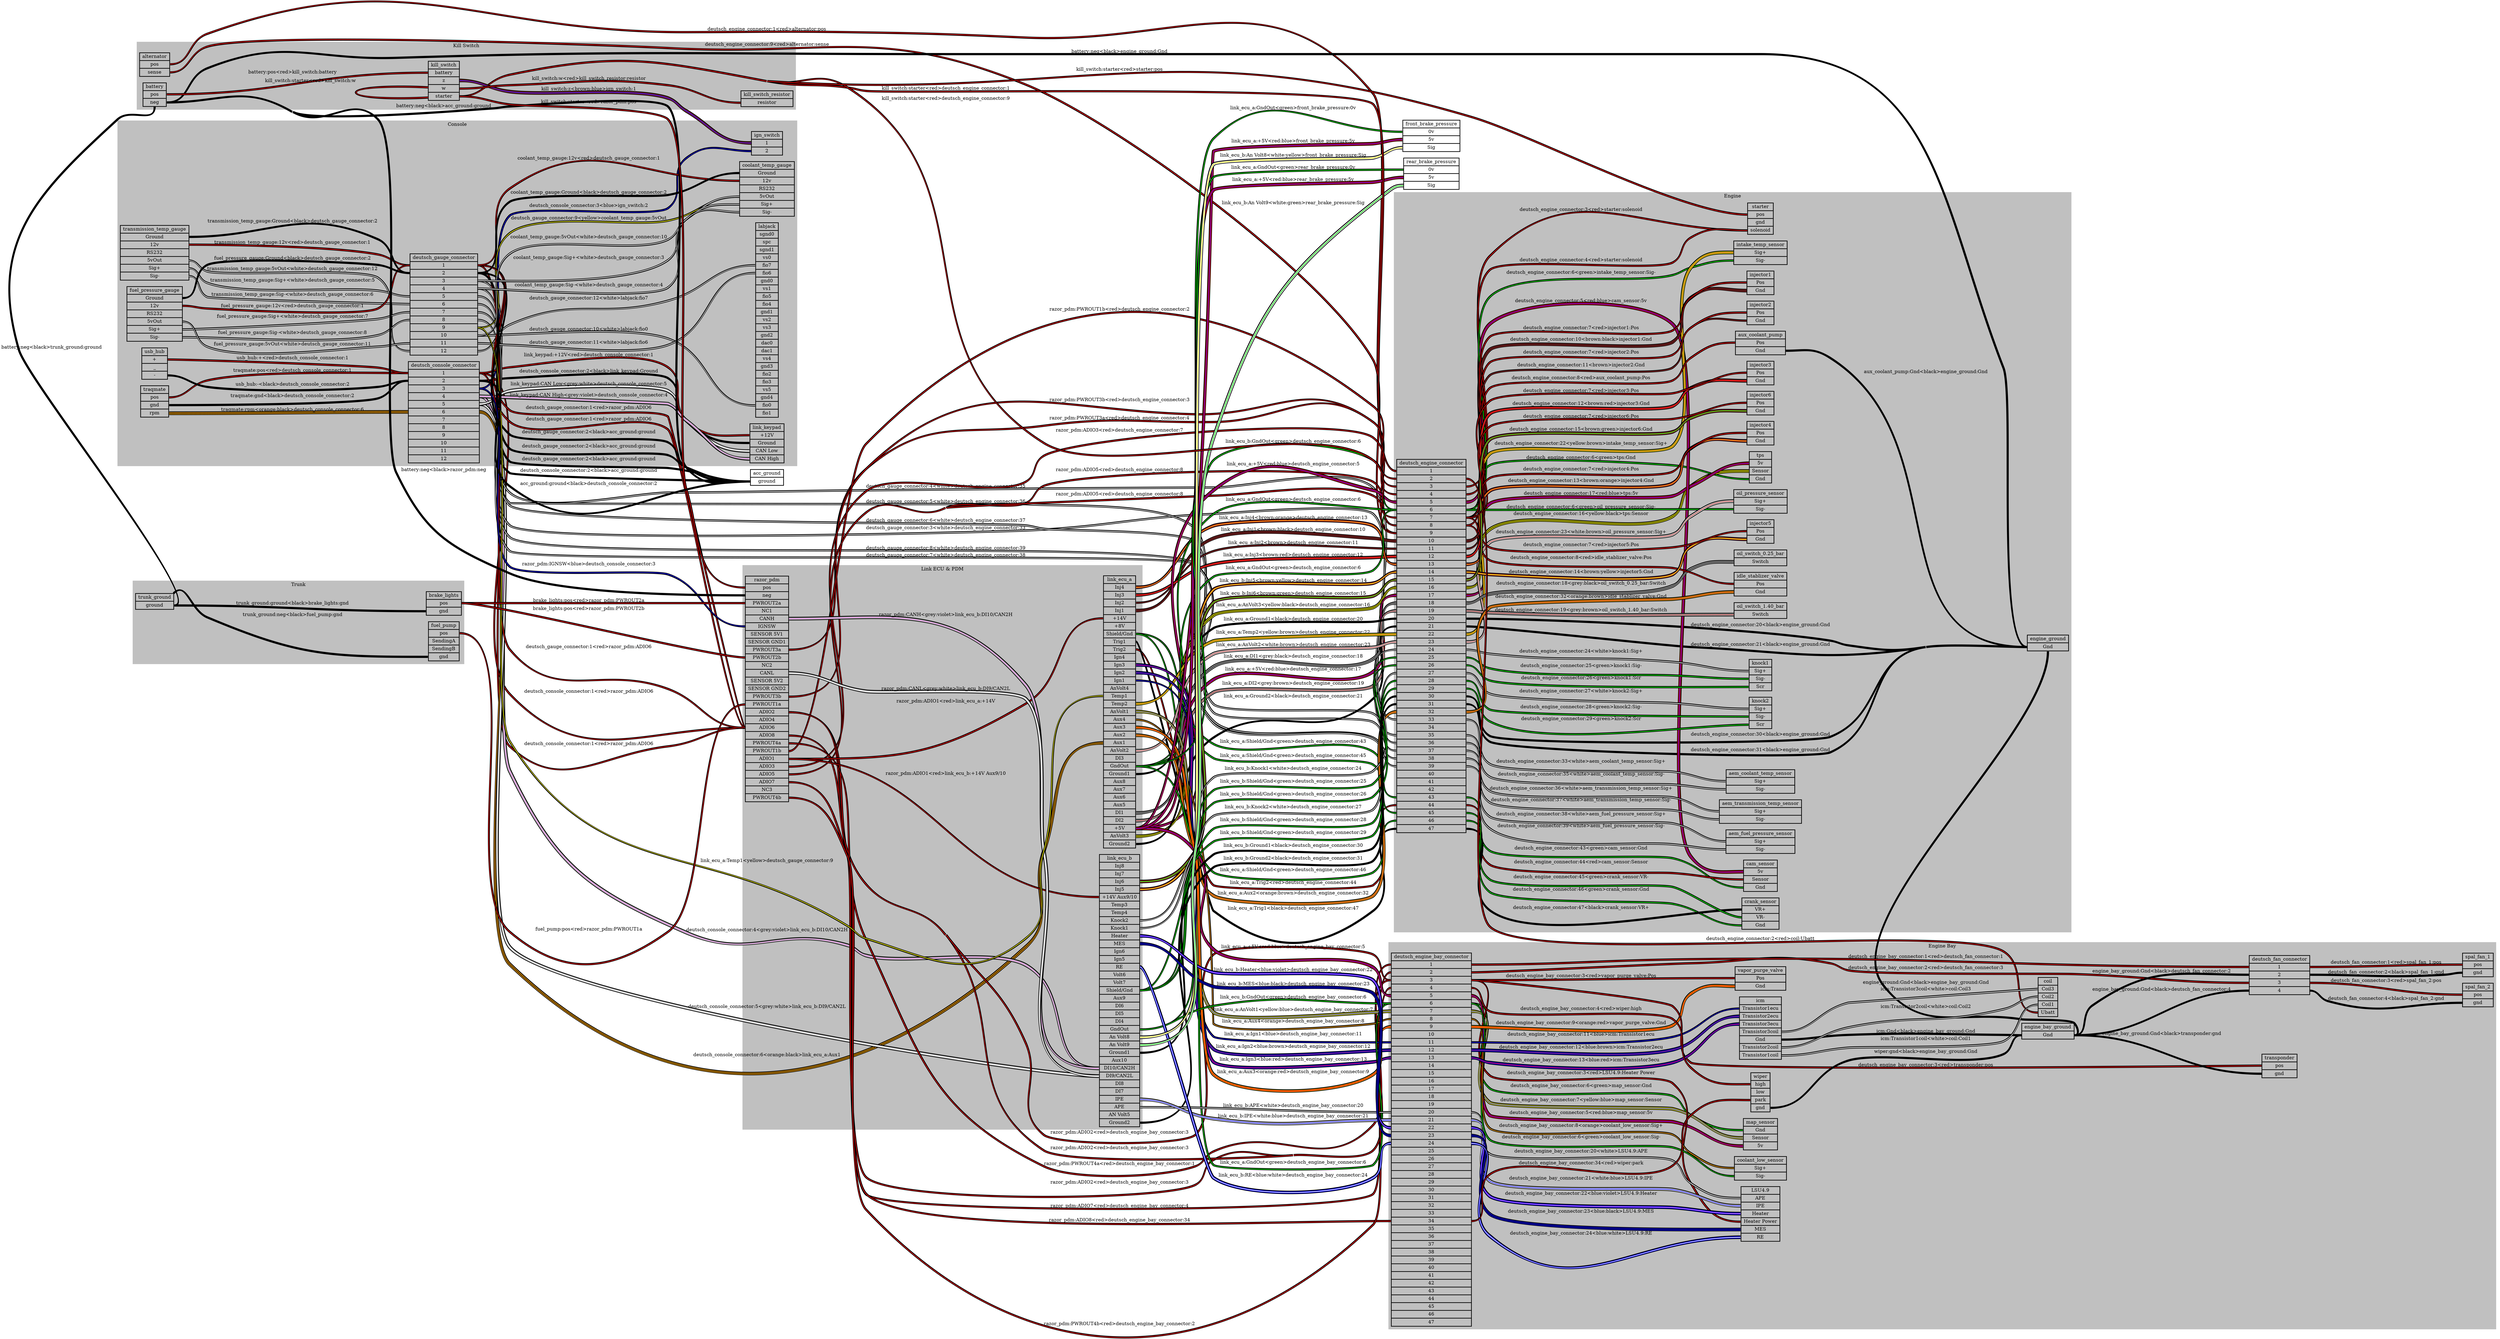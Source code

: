 graph "" {
	graph [bb="0,0,7052,3664",
		concentrate=true,
		rankdir=LR,
		ranksep=1.5
	];
	node [label="\N"];
	subgraph cluster_Engine {
		graph [bb="3784,1184,5787.5,3350",
			color=grey,
			label=Engine,
			lheight=0.21,
			lp="4785.8,3338.5",
			lwidth=0.71,
			style=filled
		];
		deutsch_engine_connector	[height=15.347,
			label="deutsch_engine_connector | <1> 1 | <2> 2 | <3> 3 | <4> 4 | <5> 5 | <6> 6 | <7> 7 | <8> 8 | <9> 9 | <10> 10 | <11> 11 | <12> 12 | <\
13> 13 | <14> 14 | <15> 15 | <16> 16 | <17> 17 | <18> 18 | <19> 19 | <20> 20 | <21> 21 | <22> 22 | <23> 23 | <24> 24 | <25> 25 | <\
26> 26 | <27> 27 | <28> 28 | <29> 29 | <30> 30 | <31> 31 | <32> 32 | <33> 33 | <34> 34 | <35> 35 | <36> 36 | <37> 37 | <38> 38 | <\
39> 39 | <40> 40 | <41> 41 | <42> 42 | <43> 43 | <44> 44 | <45> 45 | <46> 46 | <47> 47 ",
			pos="3894.5,2097",
			rects="3792,2626,3997,2649 3792,2603,3997,2626 3792,2580,3997,2603 3792,2557,3997,2580 3792,2534,3997,2557 3792,2511,3997,2534 3792,2488,\
3997,2511 3792,2465,3997,2488 3792,2442,3997,2465 3792,2419,3997,2442 3792,2396,3997,2419 3792,2373,3997,2396 3792,2350,3997,2373 \
3792,2327,3997,2350 3792,2304,3997,2327 3792,2281,3997,2304 3792,2258,3997,2281 3792,2235,3997,2258 3792,2212,3997,2235 3792,2189,\
3997,2212 3792,2166,3997,2189 3792,2143,3997,2166 3792,2120,3997,2143 3792,2097,3997,2120 3792,2074,3997,2097 3792,2051,3997,2074 \
3792,2028,3997,2051 3792,2005,3997,2028 3792,1982,3997,2005 3792,1959,3997,1982 3792,1936,3997,1959 3792,1913,3997,1936 3792,1890,\
3997,1913 3792,1867,3997,1890 3792,1844,3997,1867 3792,1821,3997,1844 3792,1798,3997,1821 3792,1775,3997,1798 3792,1752,3997,1775 \
3792,1729,3997,1752 3792,1706,3997,1729 3792,1683,3997,1706 3792,1660,3997,1683 3792,1637,3997,1660 3792,1614,3997,1637 3792,1591,\
3997,1614 3792,1568,3997,1591 3792,1545,3997,1568",
			shape=record,
			style=bold,
			width=2.8472];
		starter	[height=1.2917,
			label="starter | <pos> pos | <gnd> gnd | <solenoid> solenoid ",
			pos="4868,3272",
			rects="4830,3295,4906,3318 4830,3272,4906,3295 4830,3249,4906,3272 4830,3226,4906,3249",
			shape=record,
			style=bold,
			width=1.0556];
		deutsch_engine_connector:3 -- starter:solenoid	[color="black:red:black",
			label="deutsch_engine_connector:3<red>starter:solenoid",
			labeltooltip="deutsch_engine_connector:3<red>starter:solenoid",
			lp="4337.5,3321.5",
			penwidth=2.5,
			pos="3998.5,2569 4139.8,2569 3964.1,3104.2 4067,3201 4313.9,3433.3 4490,3237 4829,3237"];
		deutsch_engine_connector:4 -- starter:solenoid	[color="black:red:black",
			label="deutsch_engine_connector:4<red>starter:solenoid",
			labeltooltip="deutsch_engine_connector:4<red>starter:solenoid",
			lp="4337.5,3189.5",
			penwidth=2.5,
			pos="3998.5,2546 4135.8,2546 3966.6,3066.4 4067,3160 4111,3201 4550.7,3163.8 4608,3182 4635.3,3190.7 4635.1,3207.3 4662,3217 4732.3,3242.4 \
4754.2,3237 4829,3237"];
		engine_ground	[height=0.65278,
			label="engine_ground | <Gnd> Gnd ",
			pos="5718.5,2121",
			rects="5657.5,2121,5779.5,2144 5657.5,2098,5779.5,2121",
			shape=record,
			style=bold,
			width=1.6944];
		deutsch_engine_connector:31 -- engine_ground:Gnd	[color="black:black:black",
			label="deutsch_engine_connector:31<black>engine_ground:Gnd",
			labeltooltip="deutsch_engine_connector:31<black>engine_ground:Gnd",
			lp="4868,1717.5",
			penwidth=2.5,
			pos="5358.5,2109 5390.9,2115.3 5621.6,2109 5656.1,2109;3998.5,1924 4084.9,1924 3997.3,1793.1 4067,1742 4112.2,1708.9 5024.3,1684.3 5074,\
1710 5267,1809.8 5143.3,2067.2 5356.5,2109"];
		deutsch_engine_connector:20 -- engine_ground:Gnd	[color="black:black:black",
			label="deutsch_engine_connector:20<black>engine_ground:Gnd",
			labeltooltip="deutsch_engine_connector:20<black>engine_ground:Gnd",
			lp="4868,2157.5",
			penwidth=2.5,
			pos="3998.5,2178 4029.8,2178 4036,2165.9 4067,2162 4186.3,2147.1 4487.8,2156.2 4608,2152 4815.3,2144.7 4869,2159.5 5074,2128 5098.5,2124.2 \
5103.4,2117.4 5128,2114 5228.6,2100 5256.8,2089.8 5356.5,2109"];
		deutsch_engine_connector:21 -- engine_ground:Gnd	[color="black:black:black",
			label="deutsch_engine_connector:21<black>engine_ground:Gnd",
			labeltooltip="deutsch_engine_connector:21<black>engine_ground:Gnd",
			lp="4868,2116.5",
			penwidth=2.5,
			pos="3998.5,2155 4033.3,2155 4033.4,2125.9 4067,2117 4098.9,2108.5 4628.9,2109.2 4662,2109 4970.7,2106.9 5053.6,2049.9 5356.5,2109"];
		deutsch_engine_connector:30 -- engine_ground:Gnd	[color="black:black:black",
			label="deutsch_engine_connector:30<black>engine_ground:Gnd",
			labeltooltip="deutsch_engine_connector:30<black>engine_ground:Gnd",
			lp="4868,1764.5",
			penwidth=2.5,
			pos="3998.5,1947 4083.3,1947 3997.6,1817.7 4067,1769 4112.8,1736.9 5023.6,1732.8 5074,1757 5254.9,1843.8 5159.6,2070.6 5356.5,2109"];
		tps	[height=1.2917,
			label="tps | <5v> 5v | <Sensor> Sensor | <Gnd> Gnd ",
			pos="4868,2545",
			rects="4835,2568,4901,2591 4835,2545,4901,2568 4835,2522,4901,2545 4835,2499,4901,2522",
			shape=record,
			style=bold,
			width=0.91667];
		deutsch_engine_connector:6 -- tps:Gnd	[color="black:green:black",
			label="deutsch_engine_connector:6<green>tps:Gnd",
			labeltooltip="deutsch_engine_connector:6<green>tps:Gnd",
			lp="4337.5,2896.5",
			penwidth=2.5,
			pos="3998.5,2500 4149.6,2500 3949.9,2737.5 4067,2833 4160.2,2909 4513.8,2907.8 4608,2833 4690.9,2767.2 4597.4,2684.9 4662,2601 4714.8,\
2532.5 4747.5,2510 4834,2510"];
		deutsch_engine_connector:16 -- tps:Sensor	[color="black:yellow:black:yellow:black",
			label="deutsch_engine_connector:16<yellow:black>tps:Sensor",
			labeltooltip="deutsch_engine_connector:16<yellow:black>tps:Sensor",
			lp="4337.5,2341.5",
			penwidth=2.5,
			pos="3998.5,2270 4034,2270 4033,2300.8 4067,2311 4124.6,2328.3 4559.7,2298.1 4608,2334 4666.8,2377.8 4607.9,2440.5 4662,2490 4720.1,2543.2 \
4755.2,2533 4834,2533"];
		deutsch_engine_connector:17 -- tps:"5v"	[color="black:red:blue:red:black",
			label="deutsch_engine_connector:17<red:blue>tps:5v",
			labeltooltip="deutsch_engine_connector:17<red:blue>tps:5v",
			lp="4337.5,2299.5",
			penwidth=2.5,
			pos="3998.5,2247 4031.1,2247 4035.1,2266.6 4067,2273 4096.5,2278.9 4584.4,2273.3 4608,2292 4679.5,2348.6 4601,2422.2 4662,2490 4716.9,\
2551 4752,2557 4834,2557"];
		cam_sensor	[height=1.2917,
			label="cam_sensor | <5v> 5v | <Sensor> Sensor | <Gnd> Gnd ",
			pos="4868,1349",
			rects="4818,1372,4918,1395 4818,1349,4918,1372 4818,1326,4918,1349 4818,1303,4918,1326",
			shape=record,
			style=bold,
			width=1.3889];
		deutsch_engine_connector:43 -- cam_sensor:Gnd	[color="black:green:black",
			label="deutsch_engine_connector:43<green>cam_sensor:Gnd",
			labeltooltip="deutsch_engine_connector:43<green>cam_sensor:Gnd",
			lp="4337.5,1398.5",
			penwidth=2.5,
			pos="3998.5,1648 4116.7,1648 3977.1,1467.7 4067,1391 4194.5,1282.3 4649.5,1314 4817,1314"];
		deutsch_engine_connector:44 -- cam_sensor:Sensor	[color="black:red:black",
			label="deutsch_engine_connector:44<red>cam_sensor:Sensor",
			labeltooltip="deutsch_engine_connector:44<red>cam_sensor:Sensor",
			lp="4337.5,1435.5",
			penwidth=2.5,
			pos="3998.5,1625 4091.2,1625 3992.6,1483.2 4067,1428 4115.3,1392.1 4548.8,1416.8 4608,1406 4704.2,1388.5 4719.2,1337 4817,1337"];
		deutsch_engine_connector:5 -- cam_sensor:"5v"	[color="black:red:blue:red:black",
			label="deutsch_engine_connector:5<red:blue>cam_sensor:5v",
			labeltooltip="deutsch_engine_connector:5<red:blue>cam_sensor:5v",
			lp="4337.5,2750.5",
			penwidth=2.5,
			pos="3998.5,2523 4095,2523 3988.7,2672.6 4067,2729 4091.4,2746.6 4586.3,2749.8 4608,2729 4714.2,2627 4570.9,1520.6 4662,1405 4706.3,1348.8 \
4745.4,1361 4817,1361"];
		crank_sensor	[height=1.2917,
			label="crank_sensor | <VR+> VR+ | <VR-> VR- | <Gnd> Gnd ",
			pos="4868,1238",
			rects="4813,1261,4923,1284 4813,1238,4923,1261 4813,1215,4923,1238 4813,1192,4923,1215",
			shape=record,
			style=bold,
			width=1.5278];
		deutsch_engine_connector:46 -- crank_sensor:Gnd	[color="black:green:black",
			label="deutsch_engine_connector:46<green>crank_sensor:Gnd",
			labeltooltip="deutsch_engine_connector:46<green>crank_sensor:Gnd",
			lp="4337.5,1221.5",
			penwidth=2.5,
			pos="3998.5,1579 4163.6,1579 3940.8,1320.3 4067,1214 4130.3,1160.7 4729.2,1203 4812,1203"];
		deutsch_engine_connector:47 -- crank_sensor:"VR+"	[color="black:black:black",
			label="deutsch_engine_connector:47<black>crank_sensor:VR+",
			labeltooltip="deutsch_engine_connector:47<black>crank_sensor:VR+",
			lp="4337.5,1260.5",
			penwidth=2.5,
			pos="3998.5,1556 4136.6,1556 3959.3,1339.4 4067,1253 4131.6,1201.2 4729.2,1250 4812,1250"];
		deutsch_engine_connector:45 -- crank_sensor:"VR-"	[color="black:green:black",
			label="deutsch_engine_connector:45<green>crank_sensor:VR-",
			labeltooltip="deutsch_engine_connector:45<green>crank_sensor:VR-",
			lp="4337.5,1297.5",
			penwidth=2.5,
			pos="3998.5,1602 4140.5,1602 3958.2,1381.2 4067,1290 4090.1,1270.7 4578.1,1271.7 4608,1268 4699.9,1256.7 4719.4,1226 4812,1226"];
		knock1	[height=1.2917,
			label="knock1 | <Sig+> Sig+ | <Sig-> Sig- | <Scr> Scr ",
			pos="4868,1938",
			rects="4834.5,1961,4901.5,1984 4834.5,1938,4901.5,1961 4834.5,1915,4901.5,1938 4834.5,1892,4901.5,1915",
			shape=record,
			style=bold,
			width=0.93056];
		deutsch_engine_connector:26 -- knock1:Scr	[color="black:green:black",
			label="deutsch_engine_connector:26<green>knock1:Scr",
			labeltooltip="deutsch_engine_connector:26<green>knock1:Scr",
			lp="4337.5,1985.5",
			penwidth=2.5,
			pos="3998.5,2039 4039.3,2039 4029.2,1993.3 4067,1978 4178.5,1932.8 4488.8,1971.2 4608,1955 4709.7,1941.2 4730.4,1903 4833,1903"];
		deutsch_engine_connector:24 -- knock1:"Sig+"	[color="black:white:black",
			label="deutsch_engine_connector:24<white>knock1:Sig+",
			labeltooltip="deutsch_engine_connector:24<white>knock1:Sig+",
			lp="4337.5,2059.5",
			penwidth=2.5,
			pos="3998.5,2085 4032.3,2085 4034.2,2060.2 4067,2052 4183.8,2022.9 4493.8,2068.8 4608,2031 4635.6,2021.9 4635.5,2006 4662,1994 4733.5,\
1961.6 4754.5,1950 4833,1950"];
		deutsch_engine_connector:25 -- knock1:"Sig-"	[color="black:green:black",
			label="deutsch_engine_connector:25<green>knock1:Sig-",
			labeltooltip="deutsch_engine_connector:25<green>knock1:Sig-",
			lp="4337.5,2019.5",
			penwidth=2.5,
			pos="3998.5,2062 4036.2,2062 4031.4,2024.3 4067,2012 4180.7,1972.7 4489.3,2012.4 4608,1993 4711,1976.1 4728.7,1926 4833,1926"];
		knock2	[height=1.2917,
			label="knock2 | <Sig+> Sig+ | <Sig-> Sig- | <Scr> Scr ",
			pos="4868,1827",
			rects="4834.5,1850,4901.5,1873 4834.5,1827,4901.5,1850 4834.5,1804,4901.5,1827 4834.5,1781,4901.5,1804",
			shape=record,
			style=bold,
			width=0.93056];
		deutsch_engine_connector:29 -- knock2:Scr	[color="black:green:black",
			label="deutsch_engine_connector:29<green>knock2:Scr",
			labeltooltip="deutsch_engine_connector:29<green>knock2:Scr",
			lp="4337.5,1833.5",
			penwidth=2.5,
			pos="3998.5,1970 4069.4,1970 4007.9,1865.2 4067,1826 4209,1731.8 4662.6,1792 4833,1792"];
		deutsch_engine_connector:27 -- knock2:"Sig+"	[color="black:white:black",
			label="deutsch_engine_connector:27<white>knock2:Sig+",
			labeltooltip="deutsch_engine_connector:27<white>knock2:Sig+",
			lp="4337.5,1943.5",
			penwidth=2.5,
			pos="3998.5,2016 4045.3,2016 4024.8,1956.3 4067,1936 4121.2,1909.9 4550.5,1934.7 4608,1917 4635.1,1908.7 4636,1894.2 4662,1883 4734.1,\
1851.9 4754.5,1839 4833,1839"];
		deutsch_engine_connector:28 -- knock2:"Sig-"	[color="black:green:black",
			label="deutsch_engine_connector:28<green>knock2:Sig-",
			labeltooltip="deutsch_engine_connector:28<green>knock2:Sig-",
			lp="4337.5,1905.5",
			penwidth=2.5,
			pos="3998.5,1993 4050.6,1993 4021.1,1922.5 4067,1898 4120.1,1869.7 4548.6,1888.4 4608,1879 4710.7,1862.8 4729,1815 4833,1815"];
		intake_temp_sensor	[height=0.97222,
			label="intake_temp_sensor | <Sig+> Sig+ | <Sig-> Sig- ",
			pos="4868,2446",
			rects="4789,2457.5,4947,2480.5 4789,2434.5,4947,2457.5 4789,2411.5,4947,2434.5",
			shape=record,
			style=bold,
			width=2.1944];
		deutsch_engine_connector:6 -- intake_temp_sensor:"Sig-"	[color="black:green:black",
			label="deutsch_engine_connector:6<green>intake_temp_sensor:Sig-",
			labeltooltip="deutsch_engine_connector:6<green>intake_temp_sensor:Sig-",
			lp="4337.5,2821.5",
			penwidth=2.5,
			pos="3998.5,2500 4135.3,2500 3960.1,2714.7 4067,2800 4090.5,2818.7 4585,2819.3 4608,2800 4715,2710 4579.9,2603.2 4662,2490 4699.2,2438.6 \
4724.6,2423 4788,2423"];
		deutsch_engine_connector:22 -- intake_temp_sensor:"Sig+"	[color="black:yellow:brown:yellow:black",
			label="deutsch_engine_connector:22<yellow:brown>intake_temp_sensor:Sig+",
			labeltooltip="deutsch_engine_connector:22<yellow:brown>intake_temp_sensor:Sig+",
			lp="4337.5,2143.5",
			penwidth=2.5,
			pos="3998.5,2132 4066.2,2132 4555.7,2093 4608,2136 4701.2,2212.7 4582.7,2311.1 4662,2402 4701,2446.7 4728.7,2446 4788,2446"];
		oil_pressure_sensor	[height=0.97222,
			label="oil_pressure_sensor | <Sig+> Sig+ | <Sig-> Sig- ",
			pos="4868,2228",
			rects="4789,2239.5,4947,2262.5 4789,2216.5,4947,2239.5 4789,2193.5,4947,2216.5",
			shape=record,
			style=bold,
			width=2.1944];
		deutsch_engine_connector:6 -- oil_pressure_sensor:"Sig-"	[color="black:green:black",
			label="deutsch_engine_connector:6<green>oil_pressure_sensor:Sig-",
			labeltooltip="deutsch_engine_connector:6<green>oil_pressure_sensor:Sig-",
			lp="4337.5,2788.5",
			penwidth=2.5,
			pos="3998.5,2500 4121,2500 3970.2,2691.9 4067,2767 4090.7,2785.4 4585.6,2787.1 4608,2767 4690.4,2693.1 4599.9,2363.6 4662,2272 4697.6,\
2219.5 4724.6,2205 4788,2205"];
		deutsch_engine_connector:23 -- oil_pressure_sensor:"Sig+"	[color="black:white:brown:white:black",
			label="deutsch_engine_connector:23<white:brown>oil_pressure_sensor:Sig+",
			labeltooltip="deutsch_engine_connector:23<white:brown>oil_pressure_sensor:Sig+",
			lp="4337.5,2106.5",
			penwidth=2.5,
			pos="3998.5,2109 4029.3,2109 4036.3,2101.2 4067,2099 4186.9,2090.3 4501.8,2042.6 4608,2099 4645.9,2119.1 4628.5,2152.2 4662,2179 4708.9,\
2216.5 4727.9,2228 4788,2228"];
		"oil_switch_0.25_bar"	[height=0.65278,
			label="oil_switch_0.25_bar | <Switch> Switch ",
			pos="4868,2369",
			rects="4790,2369,4946,2392 4790,2346,4946,2369",
			shape=record,
			style=bold,
			width=2.1667];
		deutsch_engine_connector:18 -- "oil_switch_0.25_bar":Switch	[color="black:grey:black:grey:black",
			label="deutsch_engine_connector:18<grey:black>oil_switch_0.25_bar:Switch",
			labeltooltip="deutsch_engine_connector:18<grey:black>oil_switch_0.25_bar:Switch",
			lp="4337.5,2265.5",
			penwidth=2.5,
			pos="3998.5,2224 4029.3,2224 4036.3,2231.9 4067,2235 4126.9,2241.1 4555.4,2228.8 4608,2258 4645.2,2278.6 4626.1,2314.3 4662,2337 4710.3,\
2367.5 4731.9,2357 4789,2357"];
		"oil_switch_1.40_bar"	[height=0.65278,
			label="oil_switch_1.40_bar | <Switch> Switch ",
			pos="4868,2304",
			rects="4790,2304,4946,2327 4790,2281,4946,2304",
			shape=record,
			style=bold,
			width=2.1667];
		deutsch_engine_connector:19 -- "oil_switch_1.40_bar":Switch	[color="black:grey:brown:grey:black",
			label="deutsch_engine_connector:19<grey:brown>oil_switch_1.40_bar:Switch",
			labeltooltip="deutsch_engine_connector:19<grey:brown>oil_switch_1.40_bar:Switch",
			lp="4337.5,2227.5",
			penwidth=2.5,
			pos="3998.5,2201 4066.3,2201 4545.6,2193.7 4608,2220 4638.7,2232.9 4632.2,2257.2 4662,2272 4713.2,2297.4 4731.9,2292 4789,2292"];
		idle_stablizer_valve	[height=0.97222,
			label="idle_stablizer_valve | <Pos> Pos | <Gnd> Gnd ",
			pos="4868,2038",
			rects="4790,2049.5,4946,2072.5 4790,2026.5,4946,2049.5 4790,2003.5,4946,2026.5",
			shape=record,
			style=bold,
			width=2.1667];
		deutsch_engine_connector:32 -- idle_stablizer_valve:Gnd	[color="black:orange:brown:orange:black",
			label="deutsch_engine_connector:32<orange:brown>idle_stablizer_valve:Gnd",
			labeltooltip="deutsch_engine_connector:32<orange:brown>idle_stablizer_valve:Gnd",
			lp="4337.5,1871.5",
			penwidth=2.5,
			pos="3998.5,1901 4033.1,1901 4033.5,1872.5 4067,1864 4125.3,1849.3 4558,1830.6 4608,1864 4660,1898.7 4613,1955.1 4662,1994 4706.8,2029.5 \
4731.8,2015 4789,2015"];
		deutsch_engine_connector:8 -- idle_stablizer_valve:Pos	[color="black:red:black",
			label="deutsch_engine_connector:8<red>idle_stablizer_valve:Pos",
			labeltooltip="deutsch_engine_connector:8<red>idle_stablizer_valve:Pos",
			lp="4337.5,2189.5",
			penwidth=2.5,
			pos="3998.5,2454 4123.2,2454 3970.6,2261.1 4067,2182 4113.5,2143.8 4554.5,2182.5 4608,2155 4642.3,2137.4 4630.9,2109.9 4662,2087 4710.7,\
2051.2 4728.5,2038 4789,2038"];
		aux_coolant_pump	[height=0.97222,
			label="aux_coolant_pump | <Pos> Pos | <Gnd> Gnd ",
			pos="4868,2909",
			rects="4794,2920.5,4942,2943.5 4794,2897.5,4942,2920.5 4794,2874.5,4942,2897.5",
			shape=record,
			style=bold,
			width=2.0556];
		deutsch_engine_connector:8 -- aux_coolant_pump:Pos	[color="black:red:black",
			label="deutsch_engine_connector:8<red>aux_coolant_pump:Pos",
			labeltooltip="deutsch_engine_connector:8<red>aux_coolant_pump:Pos",
			lp="4337.5,2645.5",
			penwidth=2.5,
			pos="3998.5,2454 4076.3,2454 4003.1,2570.7 4067,2615 4116.5,2649.2 4561.6,2599.7 4608,2638 4688,2704 4592.1,2788.4 4662,2865 4703.4,2910.3 \
4731.6,2909 4793,2909"];
		aem_coolant_temp_sensor	[height=0.97222,
			label="aem_coolant_temp_sensor | <Sig+> Sig+ | <Sig-> Sig- ",
			pos="4868,1625",
			rects="4766.5,1636.5,4969.5,1659.5 4766.5,1613.5,4969.5,1636.5 4766.5,1590.5,4969.5,1613.5",
			shape=record,
			style=bold,
			width=2.8194];
		deutsch_engine_connector:35 -- aem_coolant_temp_sensor:"Sig-"	[color="black:white:black",
			label="deutsch_engine_connector:35<white>aem_coolant_temp_sensor:Sig-",
			labeltooltip="deutsch_engine_connector:35<white>aem_coolant_temp_sensor:Sig-",
			lp="4337.5,1645.5",
			penwidth=2.5,
			pos="3998.5,1832 4089.9,1832 3993.5,1692.4 4067,1638 4091.2,1620.1 4578,1616.9 4608,1615 4677.9,1610.6 4695,1602 4765,1602"];
		deutsch_engine_connector:33 -- aem_coolant_temp_sensor:"Sig+"	[color="black:white:black",
			label="deutsch_engine_connector:33<white>aem_coolant_temp_sensor:Sig+",
			labeltooltip="deutsch_engine_connector:33<white>aem_coolant_temp_sensor:Sig+",
			lp="4337.5,1683.5",
			penwidth=2.5,
			pos="3998.5,1878 4093.3,1878 3991.1,1732.9 4067,1676 4115.1,1639.9 4548.2,1659.6 4608,1653 4678.5,1645.3 4694.1,1625 4765,1625"];
		aem_transmission_temp_sensor	[height=0.97222,
			label="aem_transmission_temp_sensor | <Sig+> Sig+ | <Sig-> Sig- ",
			pos="4868,1537",
			rects="4746.5,1548.5,4989.5,1571.5 4746.5,1525.5,4989.5,1548.5 4746.5,1502.5,4989.5,1525.5",
			shape=record,
			style=bold,
			width=3.375];
		deutsch_engine_connector:37 -- aem_transmission_temp_sensor:"Sig-"	[color="black:white:black",
			label="deutsch_engine_connector:37<white>aem_transmission_temp_sensor:Sig-",
			labeltooltip="deutsch_engine_connector:37<white>aem_transmission_temp_sensor:Sig-",
			lp="4337.5,1568.5",
			penwidth=2.5,
			pos="3998.5,1786 4103,1786 3985.1,1625.9 4067,1561 4114.2,1523.6 4547.9,1530.6 4608,1526 4668.9,1521.4 4683.9,1514 4745,1514"];
		deutsch_engine_connector:36 -- aem_transmission_temp_sensor:"Sig+"	[color="black:white:black",
			label="deutsch_engine_connector:36<white>aem_transmission_temp_sensor:Sig+",
			labeltooltip="deutsch_engine_connector:36<white>aem_transmission_temp_sensor:Sig+",
			lp="4337.5,1603.5",
			penwidth=2.5,
			pos="3998.5,1809 4097.9,1809 3987.7,1656 4067,1596 4091,1577.8 4578.3,1580.7 4608,1576 4670.5,1566.1 4681.7,1537 4745,1537"];
		aem_fuel_pressure_sensor	[height=0.97222,
			label="aem_fuel_pressure_sensor | <Sig+> Sig+ | <Sig-> Sig- ",
			pos="4868,1449",
			rects="4766,1460.5,4970,1483.5 4766,1437.5,4970,1460.5 4766,1414.5,4970,1437.5",
			shape=record,
			style=bold,
			width=2.8333];
		deutsch_engine_connector:39 -- aem_fuel_pressure_sensor:"Sig-"	[color="black:white:black",
			label="deutsch_engine_connector:39<white>aem_fuel_pressure_sensor:Sig-",
			labeltooltip="deutsch_engine_connector:39<white>aem_fuel_pressure_sensor:Sig-",
			lp="4337.5,1477.5",
			penwidth=2.5,
			pos="3998.5,1740 4122.3,1740 3970.9,1548.1 4067,1470 4090.3,1451 4578,1449.6 4608,1447 4678.1,1440.8 4694.6,1426 4765,1426"];
		deutsch_engine_connector:38 -- aem_fuel_pressure_sensor:"Sig+"	[color="black:white:black",
			label="deutsch_engine_connector:38<white>aem_fuel_pressure_sensor:Sig+",
			labeltooltip="deutsch_engine_connector:38<white>aem_fuel_pressure_sensor:Sig+",
			lp="4337.5,1514.5",
			penwidth=2.5,
			pos="3998.5,1763 4116.3,1763 3975,1580.6 4067,1507 4090.5,1488.2 4578.2,1489 4608,1485 4679,1475.5 4693.4,1449 4765,1449"];
		injector1	[height=0.97222,
			label="injector1 | <Pos> Pos | <Gnd> Gnd ",
			pos="4868,3173",
			rects="4828,3184.5,4908,3207.5 4828,3161.5,4908,3184.5 4828,3138.5,4908,3161.5",
			shape=record,
			style=bold,
			width=1.1111];
		deutsch_engine_connector:10 -- injector1:Gnd	[color="black:brown:black:brown:black",
			label="deutsch_engine_connector:10<brown:black>injector1:Gnd",
			labeltooltip="deutsch_engine_connector:10<brown:black>injector1:Gnd",
			lp="4337.5,3097.5",
			penwidth=2.5,
			pos="3998.5,2408 4135.1,2408 3971.3,2921.5 4067,3019 4151.9,3105.5 4495.3,3045.3 4608,3090 4635.5,3100.9 4634.5,3118.1 4662,3129 4730.8,\
3156.1 4753.1,3150 4827,3150"];
		deutsch_engine_connector:7 -- injector1:Pos	[color="black:red:black",
			label="deutsch_engine_connector:7<red>injector1:Pos",
			labeltooltip="deutsch_engine_connector:7<red>injector1:Pos",
			lp="4337.5,3152.5",
			penwidth=2.5,
			pos="3998.5,2477 4138.9,2477 3966,3007.5 4067,3105 4110.4,3146.9 4548,3139 4608,3145 4705.6,3154.8 4728.9,3173 4827,3173"];
		injector2	[height=0.97222,
			label="injector2 | <Pos> Pos | <Gnd> Gnd ",
			pos="4868,3085",
			rects="4828,3096.5,4908,3119.5 4828,3073.5,4908,3096.5 4828,3050.5,4908,3073.5",
			shape=record,
			style=bold,
			width=1.1111];
		deutsch_engine_connector:11 -- injector2:Gnd	[color="black:brown:black",
			label="deutsch_engine_connector:11<brown>injector2:Gnd",
			labeltooltip="deutsch_engine_connector:11<brown>injector2:Gnd",
			lp="4337.5,2683.5",
			penwidth=2.5,
			pos="3998.5,2385 4121.4,2385 3971.5,2575.6 4067,2653 4113.7,2690.9 4563.3,2635.7 4608,2676 4729.8,2785.7 4544.9,2926.2 4662,3041 4714.8,\
3092.7 4753.1,3062 4827,3062"];
		deutsch_engine_connector:7 -- injector2:Pos	[color="black:red:black",
			label="deutsch_engine_connector:7<red>injector2:Pos",
			labeltooltip="deutsch_engine_connector:7<red>injector2:Pos",
			lp="4337.5,2717.5",
			penwidth=2.5,
			pos="3998.5,2477 4098.4,2477 3987.4,2630.7 4067,2691 4115,2727.3 4562.9,2670.2 4608,2710 4719.9,2808.5 4561.9,2930.5 4662,3041 4712.9,\
3097.3 4751.1,3085 4827,3085"];
		injector3	[height=0.97222,
			label="injector3 | <Pos> Pos | <Gnd> Gnd ",
			pos="4868,2997",
			rects="4828,3008.5,4908,3031.5 4828,2985.5,4908,3008.5 4828,2962.5,4908,2985.5",
			shape=record,
			style=bold,
			width=1.1111];
		deutsch_engine_connector:12 -- injector3:Gnd	[color="black:brown:red:brown:black",
			label="deutsch_engine_connector:12<brown:red>injector3:Gnd",
			labeltooltip="deutsch_engine_connector:12<brown:red>injector3:Gnd",
			lp="4337.5,2565.5",
			penwidth=2.5,
			pos="3998.5,2362 4082.9,2362 3998.3,2490.1 4067,2539 4116,2573.9 4563.4,2517.7 4608,2558 4739.4,2676.8 4536.1,2828.3 4662,2953 4714.5,\
3005 4753.1,2974 4827,2974"];
		deutsch_engine_connector:7 -- injector3:Pos	[color="black:red:black",
			label="deutsch_engine_connector:7<red>injector3:Pos",
			labeltooltip="deutsch_engine_connector:7<red>injector3:Pos",
			lp="4337.5,3007.5",
			penwidth=2.5,
			pos="3998.5,2477 4095.5,2477 3997,2840.8 4067,2908 4189.7,3025.7 4657,2997 4827,2997"];
		injector4	[height=0.97222,
			label="injector4 | <Pos> Pos | <Gnd> Gnd ",
			pos="4868,2821",
			rects="4828,2832.5,4908,2855.5 4828,2809.5,4908,2832.5 4828,2786.5,4908,2809.5",
			shape=record,
			style=bold,
			width=1.1111];
		deutsch_engine_connector:13 -- injector4:Gnd	[color="black:brown:orange:brown:black",
			label="deutsch_engine_connector:13<brown:orange>injector4:Gnd",
			labeltooltip="deutsch_engine_connector:13<brown:orange>injector4:Gnd",
			lp="4337.5,2489.5",
			penwidth=2.5,
			pos="3998.5,2339 4061.5,2339 4013.3,2430.1 4067,2463 4118.3,2494.5 4562.5,2442.7 4608,2482 4708.9,2569.1 4565.2,2685.4 4662,2777 4715.7,\
2827.8 4753.1,2798 4827,2798"];
		deutsch_engine_connector:7 -- injector4:Pos	[color="black:red:black",
			label="deutsch_engine_connector:7<red>injector4:Pos",
			labeltooltip="deutsch_engine_connector:7<red>injector4:Pos",
			lp="4337.5,2607.5",
			penwidth=2.5,
			pos="3998.5,2477 4052.4,2477 4019.9,2550.9 4067,2577 4119.6,2606.2 4560.4,2563.2 4608,2600 4673,2650.3 4602.8,2719.9 4662,2777 4716.6,\
2829.7 4751.1,2821 4827,2821"];
		injector5	[height=0.97222,
			label="injector5 | <Pos> Pos | <Gnd> Gnd ",
			pos="4868,2645",
			rects="4828,2656.5,4908,2679.5 4828,2633.5,4908,2656.5 4828,2610.5,4908,2633.5",
			shape=record,
			style=bold,
			width=1.1111];
		deutsch_engine_connector:14 -- injector5:Gnd	[color="black:brown:yellow:brown:black",
			label="deutsch_engine_connector:14<brown:yellow>injector5:Gnd",
			labeltooltip="deutsch_engine_connector:14<brown:yellow>injector5:Gnd",
			lp="4337.5,2417.5",
			penwidth=2.5,
			pos="3998.5,2316 4042.3,2316 4027,2369 4067,2387 4121.9,2411.7 4560.8,2372.7 4608,2410 4677.2,2464.7 4595.2,2543.4 4662,2601 4718,2649.2 \
4753.1,2622 4827,2622"];
		deutsch_engine_connector:7 -- injector5:Pos	[color="black:red:black",
			label="deutsch_engine_connector:7<red>injector5:Pos",
			labeltooltip="deutsch_engine_connector:7<red>injector5:Pos",
			lp="4337.5,2455.5",
			penwidth=2.5,
			pos="3998.5,2477 4031.6,2477 4034.6,2454.6 4067,2448 4125.9,2436 4558.9,2413.3 4608,2448 4666.9,2489.6 4609,2552.1 4662,2601 4717.7,2652.5 \
4751.1,2645 4827,2645"];
		injector6	[height=0.97222,
			label="injector6 | <Pos> Pos | <Gnd> Gnd ",
			pos="4868,2733",
			rects="4828,2744.5,4908,2767.5 4828,2721.5,4908,2744.5 4828,2698.5,4908,2721.5",
			shape=record,
			style=bold,
			width=1.1111];
		deutsch_engine_connector:15 -- injector6:Gnd	[color="black:brown:green:brown:black",
			label="deutsch_engine_connector:15<brown:green>injector6:Gnd",
			labeltooltip="deutsch_engine_connector:15<brown:green>injector6:Gnd",
			lp="4337.5,2375.5",
			penwidth=2.5,
			pos="3998.5,2293 4037.8,2293 4030.2,2335.1 4067,2349 4123.3,2370.2 4562.8,2328.4 4608,2368 4716.8,2463.4 4557.7,2588.8 4662,2689 4715.3,\
2740.2 4753.1,2710 4827,2710"];
		deutsch_engine_connector:7 -- injector6:Pos	[color="black:red:black",
			label="deutsch_engine_connector:7<red>injector6:Pos",
			labeltooltip="deutsch_engine_connector:7<red>injector6:Pos",
			lp="4337.5,2531.5",
			penwidth=2.5,
			pos="3998.5,2477 4030.8,2477 4035.3,2494.9 4067,2501 4126.1,2512.3 4560,2487.7 4608,2524 4669.5,2570.6 4605.9,2636 4662,2689 4717.1,2741.2 \
4751.1,2733 4827,2733"];
		aux_coolant_pump:Gnd -- engine_ground:Gnd	[color="black:black:black",
			label="aux_coolant_pump:Gnd<black>engine_ground:Gnd",
			labeltooltip="aux_coolant_pump:Gnd<black>engine_ground:Gnd",
			lp="5357.5,2829.5",
			penwidth=2.5,
			pos="4943,2886 5002,2886 5023.3,2895.1 5074,2865 5438.5,2648.1 5232.3,2109 5656.5,2109"];
	}
	subgraph "cluster_Engine Bay" {
		graph [bb="3768,8,7044,1153",
			color=grey,
			label="Engine Bay",
			lheight=0.21,
			lp="5406,1141.5",
			lwidth=1.14,
			style=filled
		];
		deutsch_engine_bay_connector	[height=15.347,
			label="deutsch_engine_bay_connector | <1> 1 | <2> 2 | <3> 3 | <4> 4 | <5> 5 | <6> 6 | <7> 7 | <8> 8 | <9> 9 | <10> 10 | <11> 11 | <12> \
12 | <13> 13 | <14> 14 | <15> 15 | <16> 16 | <17> 17 | <18> 18 | <19> 19 | <20> 20 | <21> 21 | <22> 22 | <23> 23 | <24> 24 | <25> \
25 | <26> 26 | <27> 27 | <28> 28 | <29> 29 | <30> 30 | <31> 31 | <32> 32 | <33> 33 | <34> 34 | <35> 35 | <36> 36 | <37> 37 | <38> \
38 | <39> 39 | <40> 40 | <41> 41 | <42> 42 | <43> 43 | <44> 44 | <45> 45 | <46> 46 | <47> 47 ",
			pos="3894.5,569",
			rects="3776,1098,4013,1121 3776,1075,4013,1098 3776,1052,4013,1075 3776,1029,4013,1052 3776,1006,4013,1029 3776,983,4013,1006 3776,960,\
4013,983 3776,937,4013,960 3776,914,4013,937 3776,891,4013,914 3776,868,4013,891 3776,845,4013,868 3776,822,4013,845 3776,799,4013,\
822 3776,776,4013,799 3776,753,4013,776 3776,730,4013,753 3776,707,4013,730 3776,684,4013,707 3776,661,4013,684 3776,638,4013,661 \
3776,615,4013,638 3776,592,4013,615 3776,569,4013,592 3776,546,4013,569 3776,523,4013,546 3776,500,4013,523 3776,477,4013,500 3776,\
454,4013,477 3776,431,4013,454 3776,408,4013,431 3776,385,4013,408 3776,362,4013,385 3776,339,4013,362 3776,316,4013,339 3776,293,\
4013,316 3776,270,4013,293 3776,247,4013,270 3776,224,4013,247 3776,201,4013,224 3776,178,4013,201 3776,155,4013,178 3776,132,4013,\
155 3776,109,4013,132 3776,86,4013,109 3776,63,4013,86 3776,40,4013,63 3776,17,4013,40",
			shape=record,
			style=bold,
			width=3.2917];
		deutsch_fan_connector	[height=1.6111,
			label="deutsch_fan_connector | <1> 1 | <2> 2 | <3> 3 | <4> 4 ",
			pos="6403.5,725",
			rects="6314,759.5,6493,782.5 6314,736.5,6493,759.5 6314,713.5,6493,736.5 6314,690.5,6493,713.5 6314,667.5,6493,690.5",
			shape=record,
			style=bold,
			width=2.4861];
		deutsch_engine_bay_connector:2 -- deutsch_fan_connector:3	[color="black:red:black",
			label="deutsch_engine_bay_connector:2<red>deutsch_fan_connector:3",
			labeltooltip="deutsch_engine_bay_connector:2<red>deutsch_fan_connector:3",
			lp="5357.5,598.5",
			penwidth=2.5,
			pos="4013,1064 4041.4,1064 4039.8,1038.1 4067,1030 4095.8,1021.4 4585.6,1040.1 4608,1020 4747.5,895.02 4522.8,727.33 4662,602 4700.5,\
567.35 5076.2,591.61 5128,591 5332,588.59 5383.3,579.98 5587,591 5887.4,607.25 5978.5,557.84 6260,664 6287.5,674.36 6284.7,702 6314,\
702"];
		deutsch_engine_bay_connector:1 -- deutsch_fan_connector:1	[color="black:red:black",
			label="deutsch_engine_bay_connector:1<red>deutsch_fan_connector:1",
			labeltooltip="deutsch_engine_bay_connector:1<red>deutsch_fan_connector:1",
			lp="5357.5,1057.5",
			penwidth=2.5,
			pos="4013,1087 4037.4,1087 4042.7,1094.8 4067,1097 4306.4,1119 4367.6,1098.5 4608,1097 4815.1,1095.7 4878.1,1158.3 5074,1091 5102.5,1081.2 \
5099.5,1059.7 5128,1050 5157.8,1039.9 6235.9,1063.2 6260,1043 6362.1,957.34 6180.7,748 6314,748"];
		map_sensor	[height=1.2917,
			label="map_sensor | <Gnd> Gnd | <Sensor> Sensor | <5v> 5v ",
			pos="4868,1035",
			rects="4817.5,1058,4918.5,1081 4817.5,1035,4918.5,1058 4817.5,1012,4918.5,1035 4817.5,989,4918.5,1012",
			shape=record,
			style=bold,
			width=1.4028];
		deutsch_engine_bay_connector:6 -- map_sensor:Gnd	[color="black:green:black",
			label="deutsch_engine_bay_connector:6<green>map_sensor:Gnd",
			labeltooltip="deutsch_engine_bay_connector:6<green>map_sensor:Gnd",
			lp="4337.5,1085.5",
			penwidth=2.5,
			pos="4013,972 4060.8,972 4025.6,1041.2 4067,1065 4119.1,1095 4547.9,1067.6 4608,1065 4700.7,1061 4723.2,1047 4816,1047"];
		deutsch_engine_bay_connector:7 -- map_sensor:Sensor	[color="black:yellow:blue:yellow:black",
			label="deutsch_engine_bay_connector:7<yellow:blue>map_sensor:Sensor",
			labeltooltip="deutsch_engine_bay_connector:7<yellow:blue>map_sensor:Sensor",
			lp="4337.5,970.5",
			penwidth=2.5,
			pos="4013,949 4145.3,949 4477.5,941.37 4608,963 4632.8,967.11 4637.9,972.84 4662,980 4730.1,1000.2 4744.9,1023 4816,1023"];
		deutsch_engine_bay_connector:5 -- map_sensor:"5v"	[color="black:red:blue:red:black",
			label="deutsch_engine_bay_connector:5<red:blue>map_sensor:5v",
			labeltooltip="deutsch_engine_bay_connector:5<red:blue>map_sensor:5v",
			lp="4337.5,1050.5",
			penwidth=2.5,
			pos="4013,995 4040.9,995 4040.1,1019.6 4067,1027 4182.9,1058.8 4488,1034.8 4608,1027 4701,1021 4722.8,1000 4816,1000"];
		"LSU4.9"	[height=2.25,
			label="LSU4.9 | <APE> APE | <IPE> IPE | <Heater> Heater | <Heater Power> Heater Power | <MES> MES | <RE> RE ",
			pos="4868,492",
			rects="4810.5,549.5,4925.5,572.5 4810.5,526.5,4925.5,549.5 4810.5,503.5,4925.5,526.5 4810.5,480.5,4925.5,503.5 4810.5,457.5,4925.5,480.5 \
4810.5,434.5,4925.5,457.5 4810.5,411.5,4925.5,434.5",
			shape=record,
			style=bold,
			width=1.5972];
		deutsch_engine_bay_connector:3 -- "LSU4.9":"Heater Power"	[color="black:red:black",
			label="deutsch_engine_bay_connector:3<red>LSU4.9:Heater Power",
			labeltooltip="deutsch_engine_bay_connector:3<red>LSU4.9:Heater Power",
			lp="4337.5,936.5",
			penwidth=2.5,
			pos="4013,1041 4068.3,1041 4020.8,959.38 4067,929 4117.3,895.93 4562.9,945.8 4608,906 4715.8,810.88 4589.2,710.99 4662,587 4704.4,514.76 \
4725.2,469 4809,469"];
		deutsch_engine_bay_connector:20 -- "LSU4.9":APE	[color="black:white:black",
			label="deutsch_engine_bay_connector:20<white>LSU4.9:APE",
			labeltooltip="deutsch_engine_bay_connector:20<white>LSU4.9:APE",
			lp="4337.5,661.5",
			penwidth=2.5,
			pos="4013,650 4145.3,650 4482.9,669.24 4608,626 4636,616.33 4635.7,600.5 4662,587 4723.3,555.59 4740.1,538 4809,538"];
		deutsch_engine_bay_connector:21 -- "LSU4.9":IPE	[color="black:white:blue:white:black",
			label="deutsch_engine_bay_connector:21<white:blue>LSU4.9:IPE",
			labeltooltip="deutsch_engine_bay_connector:21<white:blue>LSU4.9:IPE",
			lp="4337.5,614.5",
			penwidth=2.5,
			pos="4013,627 4038.6,627 4041.9,612.1 4067,607 4302.9,559.08 4371.4,626.03 4608,582 4700.6,564.77 4714.8,515 4809,515"];
		deutsch_engine_bay_connector:22 -- "LSU4.9":Heater	[color="black:blue:violet:blue:black",
			label="deutsch_engine_bay_connector:22<blue:violet>LSU4.9:Heater",
			labeltooltip="deutsch_engine_bay_connector:22<blue:violet>LSU4.9:Heater",
			lp="4337.5,570.5",
			penwidth=2.5,
			pos="4013,604 4043.1,604 4038.7,573.45 4067,563 4180,521.22 4488.5,546.06 4608,531 4698.3,519.62 4718,492 4809,492"];
		deutsch_engine_bay_connector:23 -- "LSU4.9":MES	[color="black:blue:black:blue:black",
			label="deutsch_engine_bay_connector:23<blue:black>LSU4.9:MES",
			labeltooltip="deutsch_engine_bay_connector:23<blue:black>LSU4.9:MES",
			lp="4337.5,519.5",
			penwidth=2.5,
			pos="4013,581 4051.9,581 4032.7,530.46 4067,512 4173.2,454.81 4487.9,479.45 4608,468 4697.5,459.47 4719.1,446 4809,446"];
		deutsch_engine_bay_connector:24 -- "LSU4.9":RE	[color="black:blue:white:blue:black",
			label="deutsch_engine_bay_connector:24<blue:white>LSU4.9:RE",
			labeltooltip="deutsch_engine_bay_connector:24<blue:white>LSU4.9:RE",
			lp="4337.5,456.5",
			penwidth=2.5,
			pos="4013,557 4066.7,557 4021.9,478.01 4067,449 4205.8,359.82 4644,423 4809,423"];
		coolant_low_sensor	[height=0.97222,
			label="coolant_low_sensor | <Sig+> Sig+ | <Sig-> Sig- ",
			pos="4868,936",
			rects="4791,947.5,4945,970.5 4791,924.5,4945,947.5 4791,901.5,4945,924.5",
			shape=record,
			style=bold,
			width=2.1389];
		deutsch_engine_bay_connector:6 -- coolant_low_sensor:"Sig-"	[color="black:green:black",
			label="deutsch_engine_bay_connector:6<green>coolant_low_sensor:Sig-",
			labeltooltip="deutsch_engine_bay_connector:6<green>coolant_low_sensor:Sig-",
			lp="4337.5,860.5",
			penwidth=2.5,
			pos="4013,972 4071.1,972 4018.2,884.46 4067,853 4117.5,820.44 4550.8,834.51 4608,853 4636.2,862.11 4634.7,880.63 4662,892 4715.2,914.13 \
4732.4,913 4790,913"];
		deutsch_engine_bay_connector:8 -- coolant_low_sensor:"Sig+"	[color="black:orange:black",
			label="deutsch_engine_bay_connector:8<orange>coolant_low_sensor:Sig+",
			labeltooltip="deutsch_engine_bay_connector:8<orange>coolant_low_sensor:Sig+",
			lp="4337.5,894.5",
			penwidth=2.5,
			pos="4013,926 4042.6,926 4038.8,896.11 4067,887 4124.2,868.51 4548.4,879.12 4608,887 4691,897.98 4706.2,936 4790,936"];
		vapor_purge_valve	[height=0.97222,
			label="vapor_purge_valve | <Pos> Pos | <Gnd> Gnd ",
			pos="4868,848",
			rects="4793,859.5,4943,882.5 4793,836.5,4943,859.5 4793,813.5,4943,836.5",
			shape=record,
			style=bold,
			width=2.0833];
		deutsch_engine_bay_connector:9 -- vapor_purge_valve:Gnd	[color="black:orange:red:orange:black",
			label="deutsch_engine_bay_connector:9<orange:red>vapor_purge_valve:Gnd",
			labeltooltip="deutsch_engine_bay_connector:9<orange:red>vapor_purge_valve:Gnd",
			lp="4337.5,822.5",
			penwidth=2.5,
			pos="4013,903 4058.9,903 4027,837.41 4067,815 4119.5,785.64 4547.9,813.37 4608,815 4689.9,817.22 4710.1,825 4792,825"];
		deutsch_engine_bay_connector:3 -- vapor_purge_valve:Pos	[color="black:red:black",
			label="deutsch_engine_bay_connector:3<red>vapor_purge_valve:Pos",
			labeltooltip="deutsch_engine_bay_connector:3<red>vapor_purge_valve:Pos",
			lp="4337.5,1019.5",
			penwidth=2.5,
			pos="4013,1041 4040.2,1041 4040.8,1019.4 4067,1012 4182.9,979.41 4504.9,1044.2 4608,982 4647.9,957.9 4625.7,921.27 4662,892 4709.5,853.72 \
4731,848 4792,848"];
		transponder	[height=0.97222,
			label="transponder | <pos> pos | <gnd> gnd ",
			pos="6403.5,1069",
			rects="6351.5,1080.5,6455.5,1103.5 6351.5,1057.5,6455.5,1080.5 6351.5,1034.5,6455.5,1057.5",
			shape=record,
			style=bold,
			width=1.4444];
		deutsch_engine_bay_connector:3 -- transponder:pos	[color="black:red:black",
			label="deutsch_engine_bay_connector:3<red>transponder:pos",
			labeltooltip="deutsch_engine_bay_connector:3<red>transponder:pos",
			lp="5357.5,1099.5",
			penwidth=2.5,
			pos="4013,1041 4047.6,1041 4035.2,1083.5 4067,1097 4177.6,1144 4487.8,1097.7 4608,1097 5043.1,1094.3 5151.9,1092.2 5587,1085 5926.4,1079.4 \
6011.1,1069 6350.5,1069"];
		icm	[height=2.5694,
			label="icm | <Transistor1ecu> Transistor1ecu | <Transistor2ecu> Transistor2ecu | <Transistor3ecu> Transistor3ecu | <Transistor3coil> Transistor3coil | <\
Gnd> Gnd | <Transistor2coil> Transistor2coil | <Transistor1coil> Transistor1coil ",
			pos="4868,703",
			rects="4806,772,4930,795 4806,749,4930,772 4806,726,4930,749 4806,703,4930,726 4806,680,4930,703 4806,657,4930,680 4806,634,4930,657 4806,\
611,4930,634",
			shape=record,
			style=bold,
			width=1.7222];
		deutsch_engine_bay_connector:13 -- icm:Transistor3ecu	[color="black:blue:red:blue:black",
			label="deutsch_engine_bay_connector:13<blue:red>icm:Transistor3ecu",
			labeltooltip="deutsch_engine_bay_connector:13<blue:red>icm:Transistor3ecu",
			lp="4337.5,708.5",
			penwidth=2.5,
			pos="4013,811 4067.5,811 4020.8,729.8 4067,701 4118,669.21 4547.9,698.87 4608,701 4695.7,704.11 4717.2,715 4805,715"];
		deutsch_engine_bay_connector:11 -- icm:Transistor1ecu	[color="black:blue:black",
			label="deutsch_engine_bay_connector:11<blue>icm:Transistor1ecu",
			labeltooltip="deutsch_engine_bay_connector:11<blue>icm:Transistor1ecu",
			lp="4337.5,784.5",
			penwidth=2.5,
			pos="4013,857 4055.9,857 4029.3,797.54 4067,777 4139,737.72 4723,761 4805,761"];
		deutsch_engine_bay_connector:12 -- icm:Transistor2ecu	[color="black:blue:brown:blue:black",
			label="deutsch_engine_bay_connector:12<blue:brown>icm:Transistor2ecu",
			labeltooltip="deutsch_engine_bay_connector:12<blue:brown>icm:Transistor2ecu",
			lp="4337.5,742.5",
			penwidth=2.5,
			pos="4013,834 4063.1,834 4023.9,760.58 4067,735 4137.5,693.14 4723,738 4805,738"];
		wiper	[height=1.6111,
			label="wiper | <high> high | <low> low | <park> park | <gnd> gnd ",
			pos="4868,335",
			rects="4839.5,369.5,4896.5,392.5 4839.5,346.5,4896.5,369.5 4839.5,323.5,4896.5,346.5 4839.5,300.5,4896.5,323.5 4839.5,277.5,4896.5,300.5",
			shape=record,
			style=bold,
			width=0.79167];
		deutsch_engine_bay_connector:34 -- wiper:park	[color="black:red:black",
			label="deutsch_engine_bay_connector:34<red>wiper:park",
			labeltooltip="deutsch_engine_bay_connector:34<red>wiper:park",
			lp="4337.5,330.5",
			penwidth=2.5,
			pos="4013,327 4037.1,327 4043,324.06 4067,323 4409.4,307.89 4495.3,312 4838,312"];
		deutsch_engine_bay_connector:4 -- wiper:high	[color="black:red:black",
			label="deutsch_engine_bay_connector:4<red>wiper:high",
			labeltooltip="deutsch_engine_bay_connector:4<red>wiper:high",
			lp="4337.5,389.5",
			penwidth=2.5,
			pos="4013,1018 4083.9,1018 4015.5,430.79 4067,382 4129.2,323.04 4752.3,358 4838,358"];
		spal_fan_1	[height=0.97222,
			label="spal_fan_1 | <pos> pos | <gnd> gnd ",
			pos="6990.5,770",
			rects="6945,781.5,7036,804.5 6945,758.5,7036,781.5 6945,735.5,7036,758.5",
			shape=record,
			style=bold,
			width=1.2639];
		deutsch_fan_connector:2 -- spal_fan_1:gnd	[color="black:black:black",
			label="deutsch_fan_connector:2<black>spal_fan_1:gnd",
			labeltooltip="deutsch_fan_connector:2<black>spal_fan_1:gnd",
			lp="6719,741.5",
			penwidth=2.5,
			pos="6493,725 6669.9,725 6715.5,711.16 6891,734 6915.5,737.19 6920.3,747 6945,747"];
		deutsch_fan_connector:1 -- spal_fan_1:pos	[color="black:red:black",
			label="deutsch_fan_connector:1<red>spal_fan_1:pos",
			labeltooltip="deutsch_fan_connector:1<red>spal_fan_1:pos",
			lp="6719,775.5",
			penwidth=2.5,
			pos="6493,748 6593.6,748 6844.4,770 6945,770"];
		spal_fan_2	[height=0.97222,
			label="spal_fan_2 | <pos> pos | <gnd> gnd ",
			pos="6990.5,681",
			rects="6945,692.5,7036,715.5 6945,669.5,7036,692.5 6945,646.5,7036,669.5",
			shape=record,
			style=bold,
			width=1.2639];
		deutsch_fan_connector:4 -- spal_fan_2:gnd	[color="black:black:black",
			label="deutsch_fan_connector:4<black>spal_fan_2:gnd",
			labeltooltip="deutsch_fan_connector:4<black>spal_fan_2:gnd",
			lp="6719,665.5",
			penwidth=2.5,
			pos="6493,679 6518.8,679 6521.7,662.75 6547,658 6720.9,625.38 6768.1,658 6945,658"];
		deutsch_fan_connector:3 -- spal_fan_2:pos	[color="black:red:black",
			label="deutsch_fan_connector:3<red>spal_fan_2:pos",
			labeltooltip="deutsch_fan_connector:3<red>spal_fan_2:pos",
			lp="6719,703.5",
			penwidth=2.5,
			pos="6493,702 6517.1,702 6522.9,697.79 6547,696 6723.5,682.88 6768,681 6945,681"];
		engine_bay_ground	[height=0.65278,
			label="engine_bay_ground | <Gnd> Gnd ",
			pos="5718.5,718",
			rects="5641,718,5796,741 5641,695,5796,718",
			shape=record,
			style=bold,
			width=2.1528];
		icm:Gnd -- engine_bay_ground:Gnd	[color="black:black:black",
			label="icm:Gnd<black>engine_bay_ground:Gnd",
			labeltooltip="icm:Gnd<black>engine_bay_ground:Gnd",
			lp="5357.5,712.5",
			penwidth=2.5,
			pos="4931,668 5018.8,668 5040.3,678.56 5128,684 5355.8,698.13 5412.8,706 5641,706"];
		coil	[height=1.6111,
			label="coil | <Coil3> Coil3 | <Coil2> Coil2 | <Coil1> Coil1 | <Ubatt> Ubatt ",
			pos="5718.5,818",
			rects="5689.5,852.5,5747.5,875.5 5689.5,829.5,5747.5,852.5 5689.5,806.5,5747.5,829.5 5689.5,783.5,5747.5,806.5 5689.5,760.5,5747.5,783.5",
			shape=record,
			style=bold,
			width=0.80556];
		icm:Transistor3coil -- coil:Coil3	[color="black:white:black",
			label="icm:Transistor3coil<white>coil:Coil3",
			labeltooltip="icm:Transistor3coil<white>coil:Coil3",
			lp="5357.5,832.5",
			penwidth=2.5,
			pos="4931,691 5016.8,691 5602.7,841 5688.5,841"];
		icm:Transistor1coil -- coil:Coil1	[color="black:white:black",
			label="icm:Transistor1coil<white>coil:Coil1",
			labeltooltip="icm:Transistor1coil<white>coil:Coil1",
			lp="5357.5,638.5",
			penwidth=2.5,
			pos="4931,622 5003.9,622 5526.1,591 5587,631 5658.7,678.04 5602.8,795 5688.5,795"];
		icm:Transistor2coil -- coil:Coil2	[color="black:white:black",
			label="icm:Transistor2coil<white>coil:Coil2",
			labeltooltip="icm:Transistor2coil<white>coil:Coil2",
			lp="5357.5,672.5",
			penwidth=2.5,
			pos="4931,645 4967.5,645 5555.4,646.87 5587,665 5657.8,705.57 5606.9,818 5688.5,818"];
		wiper:gnd -- engine_bay_ground:Gnd	[color="black:black:black",
			label="wiper:gnd<black>engine_bay_ground:Gnd",
			labeltooltip="wiper:gnd<black>engine_bay_ground:Gnd",
			lp="5357.5,562.5",
			penwidth=2.5,
			pos="4898,289 5226.3,289 5357.8,320.01 5587,555 5636.8,606.02 5569.7,706 5641,706"];
		engine_bay_ground:Gnd -- deutsch_fan_connector:2	[color="black:black:black",
			label="engine_bay_ground:Gnd<black>deutsch_fan_connector:2",
			labeltooltip="engine_bay_ground:Gnd<black>deutsch_fan_connector:2",
			lp="6055,731.5",
			penwidth=2.5,
			pos="5796,706 6026.4,706 6083.6,725 6314,725"];
		engine_bay_ground:Gnd -- deutsch_fan_connector:4	[color="black:black:black",
			label="engine_bay_ground:Gnd<black>deutsch_fan_connector:4",
			labeltooltip="engine_bay_ground:Gnd<black>deutsch_fan_connector:4",
			lp="6055,694.5",
			penwidth=2.5,
			pos="5796,706 5821.4,706 5825,691.5 5850,687 6053,650.52 6107.7,679 6314,679"];
		engine_bay_ground:Gnd -- transponder:gnd	[color="black:black:black",
			label="engine_bay_ground:Gnd<black>transponder:gnd",
			labeltooltip="engine_bay_ground:Gnd<black>transponder:gnd",
			lp="6055,1043.5",
			penwidth=2.5,
			pos="5796,706 5825.1,706 5825.5,727.24 5850,743 6068.6,883.88 6090.5,1046 6350.5,1046"];
	}
	subgraph cluster_Console {
		graph [bb="8,642,2018,1659",
			color=grey,
			label=Console,
			lheight=0.21,
			lp="1013,1647.5",
			lwidth=0.79,
			style=filled
		];
		deutsch_console_connector	[height=4.1667,
			label="deutsch_console_connector | <1> 1 | <2> 2 | <3> 3 | <4> 4 | <5> 5 | <6> 6 | <7> 7 | <8> 8 | <9> 9 | <10> 10 | <11> 11 | <12> 12 ",
			pos="973,1390",
			rects="868,1516.5,1078,1539.5 868,1493.5,1078,1516.5 868,1470.5,1078,1493.5 868,1447.5,1078,1470.5 868,1424.5,1078,1447.5 868,1401.5,1078,\
1424.5 868,1378.5,1078,1401.5 868,1355.5,1078,1378.5 868,1332.5,1078,1355.5 868,1309.5,1078,1332.5 868,1286.5,1078,1309.5 868,1263.5,\
1078,1286.5 868,1240.5,1078,1263.5",
			shape=record,
			style=bold,
			width=2.9167];
		ign_switch	[height=0.97222,
			label="ign_switch | <1> 1 | <2> 2 ",
			pos="1929,1593",
			rects="1883,1604.5,1975,1627.5 1883,1581.5,1975,1604.5 1883,1558.5,1975,1581.5",
			shape=record,
			style=bold,
			width=1.2778];
		deutsch_console_connector:3 -- ign_switch:2	[color="black:blue:black",
			label="deutsch_console_connector:3<blue>ign_switch:2",
			labeltooltip="deutsch_console_connector:3<blue>ign_switch:2",
			lp="1402,1524.5",
			penwidth=2.5,
			pos="1079,1459 1122.2,1459 1125.9,1488.3 1168,1498 1269.4,1521.4 1536.2,1487.5 1636,1517 1662.8,1524.9 1663.5,1540.2 1690,1549 1771.4,\
1576.2 1796.2,1570 1882,1570"];
		link_keypad	[height=1.6111,
			label="link_keypad | <+12V> +12V | <Ground> Ground | <CAN Low> CAN Low | <CAN High> CAN High ",
			pos="1929,1482",
			rects="1878.5,1516.5,1979.5,1539.5 1878.5,1493.5,1979.5,1516.5 1878.5,1470.5,1979.5,1493.5 1878.5,1447.5,1979.5,1470.5 1878.5,1424.5,1979.5,\
1447.5",
			shape=record,
			style=bold,
			width=1.4028];
		deutsch_console_connector:2 -- link_keypad:Ground	[color="black:black:black",
			label="deutsch_console_connector:2<black>link_keypad:Ground",
			labeltooltip="deutsch_console_connector:2<black>link_keypad:Ground",
			lp="1402,1489.5",
			penwidth=2.5,
			pos="1079,1482 1433.7,1482 1522.3,1482 1877,1482"];
		link_keypad:"CAN Low" -- deutsch_console_connector:5	[color="black:grey:white:grey:black",
			label="link_keypad:CAN Low<grey:white>deutsch_console_connector:5",
			labeltooltip="link_keypad:CAN Low<grey:white>deutsch_console_connector:5",
			lp="1402,1462.5",
			penwidth=2.5,
			pos="1877,1459 1561.5,1459 1482.6,1446.1 1168,1422 1128.4,1419 1118.8,1413 1079,1413"];
		link_keypad:"+12V" -- deutsch_console_connector:1	[color="black:red:black",
			label="link_keypad:+12V<red>deutsch_console_connector:1",
			labeltooltip="link_keypad:+12V<red>deutsch_console_connector:1",
			lp="1402,1561.5",
			penwidth=2.5,
			pos="1877,1505 1769,1505 1743.8,1529.1 1636,1536 1428.4,1549.3 1373.1,1570.7 1168,1536 1126.7,1529 1120.9,1505 1079,1505"];
		link_keypad:"CAN High" -- deutsch_console_connector:4	[color="black:grey:violet:grey:black",
			label="link_keypad:CAN High<grey:violet>deutsch_console_connector:4",
			labeltooltip="link_keypad:CAN High<grey:violet>deutsch_console_connector:4",
			lp="1402,1410.5",
			penwidth=2.5,
			pos="1877,1436 1793.4,1436 1772.5,1428.8 1690,1415 1665.7,1411 1660.4,1405.7 1636,1403 1429.2,1380.3 1372.7,1366.3 1168,1403 1126.5,1410.5 \
1121.2,1436 1079,1436"];
		deutsch_gauge_connector	[height=4.1667,
			label="deutsch_gauge_connector | <1> 1 | <2> 2 | <3> 3 | <4> 4 | <5> 5 | <6> 6 | <7> 7 | <8> 8 | <9> 9 | <10> 10 | <11> 11 | <12> 12 ",
			pos="973,842",
			rects="873,968.5,1073,991.5 873,945.5,1073,968.5 873,922.5,1073,945.5 873,899.5,1073,922.5 873,876.5,1073,899.5 873,853.5,1073,876.5 873,\
830.5,1073,853.5 873,807.5,1073,830.5 873,784.5,1073,807.5 873,761.5,1073,784.5 873,738.5,1073,761.5 873,715.5,1073,738.5 873,692.5,\
1073,715.5",
			shape=record,
			style=bold,
			width=2.7778];
		labjack	[height=8,
			label="labjack | <sgnd0> sgnd0 | < spc>  spc | < sgnd1>  sgnd1 | < vs0>  vs0 | <fio7> fio7 | < fio6>  fio6 | < gnd0>  gnd0 | < vs1>  vs1 | <\
fio5> fio5 | < fio4>  fio4 | < gnd1>  gnd1 | < vs2>  vs2 | <vs3> vs3 | < gnd2>  gnd2 | < dac0>  dac0 | < dac1>  dac1 | <vs4> vs4 | < \
gnd3>  gnd3 | < fio2>  fio2 | < fio3>  fio3 | <vs5> vs5 | < gnd4>  gnd4 | < fio0>  fio0 | < fio1>  fio1 ",
			pos="1929,938",
			rects="1895.5,1202.5,1962.5,1225.5 1895.5,1179.5,1962.5,1202.5 1895.5,1156.5,1962.5,1179.5 1895.5,1133.5,1962.5,1156.5 1895.5,1110.5,1962.5,\
1133.5 1895.5,1087.5,1962.5,1110.5 1895.5,1064.5,1962.5,1087.5 1895.5,1041.5,1962.5,1064.5 1895.5,1018.5,1962.5,1041.5 1895.5,995.5,\
1962.5,1018.5 1895.5,972.5,1962.5,995.5 1895.5,949.5,1962.5,972.5 1895.5,926.5,1962.5,949.5 1895.5,903.5,1962.5,926.5 1895.5,880.5,\
1962.5,903.5 1895.5,857.5,1962.5,880.5 1895.5,834.5,1962.5,857.5 1895.5,811.5,1962.5,834.5 1895.5,788.5,1962.5,811.5 1895.5,765.5,\
1962.5,788.5 1895.5,742.5,1962.5,765.5 1895.5,719.5,1962.5,742.5 1895.5,696.5,1962.5,719.5 1895.5,673.5,1962.5,696.5 1895.5,650.5,\
1962.5,673.5",
			shape=record,
			style=bold,
			width=0.93056];
		deutsch_gauge_connector:12 -- labjack:fio7	[color="black:white:black",
			label="deutsch_gauge_connector:12<white>labjack:fio7",
			labeltooltip="deutsch_gauge_connector:12<white>labjack:fio7",
			lp="1402,707.5",
			penwidth=2.5,
			pos="1074,704 1323.8,704 1416.6,580.6 1636,700 1821.5,800.95 1682.8,1099 1894,1099"];
		deutsch_gauge_connector:10 -- labjack:fio0	[color="black:white:black",
			label="deutsch_gauge_connector:10<white>labjack:fio0",
			labeltooltip="deutsch_gauge_connector:10<white>labjack:fio0",
			lp="1402,772.5",
			penwidth=2.5,
			pos="1074,750 1115.8,750 1126.2,752.33 1168,753 1376,756.32 1429.7,779.73 1636,753 1753.6,737.76 1775.4,685 1894,685"];
		deutsch_gauge_connector:11 -- labjack:fio6	[color="black:white:black",
			label="deutsch_gauge_connector:11<white>labjack:fio6",
			labeltooltip="deutsch_gauge_connector:11<white>labjack:fio6",
			lp="1402,741.5",
			penwidth=2.5,
			pos="1074,727 1136.4,727 1580.3,705.8 1636,734 1805.9,819.97 1703.6,1076 1894,1076"];
		coolant_temp_gauge	[height=2.25,
			label="coolant_temp_gauge | <Ground> Ground | <12v> 12v | <RS232> RS232 | <5vOut> 5vOut | <Sig+> Sig+ | <Sig-> Sig- ",
			pos="1929,1325",
			rects="1848,1382.5,2010,1405.5 1848,1359.5,2010,1382.5 1848,1336.5,2010,1359.5 1848,1313.5,2010,1336.5 1848,1290.5,2010,1313.5 1848,1267.5,\
2010,1290.5 1848,1244.5,2010,1267.5",
			shape=record,
			style=bold,
			width=2.25];
		deutsch_gauge_connector:9 -- coolant_temp_gauge:"5vOut"	[color="black:yellow:black",
			label="deutsch_gauge_connector:9<yellow>coolant_temp_gauge:5vOut",
			labeltooltip="deutsch_gauge_connector:9<yellow>coolant_temp_gauge:5vOut",
			lp="1402,1262.5",
			penwidth=2.5,
			pos="1074,773 1240.2,773 1049.7,1018.2 1168,1135 1195.6,1162.3 1808.2,1302 1847,1302"];
		coolant_temp_gauge:"5vOut" -- deutsch_gauge_connector:10	[color="black:white:black",
			label="coolant_temp_gauge:5vOut<white>deutsch_gauge_connector:10",
			labeltooltip="coolant_temp_gauge:5vOut<white>deutsch_gauge_connector:10",
			lp="1402,1123.5",
			penwidth=2.5,
			pos="1847,1302 1771.1,1302 1744.2,1288 1690,1235 1648.5,1194.4 1684.1,1148.6 1636,1116 1592.9,1086.8 1208.6,1126.6 1168,1094 1044.3,994.89 \
1232.5,750 1074,750"];
		coolant_temp_gauge:"12v" -- deutsch_gauge_connector:1	[color="black:red:black",
			label="coolant_temp_gauge:12v<red>deutsch_gauge_connector:1",
			labeltooltip="coolant_temp_gauge:12v<red>deutsch_gauge_connector:1",
			lp="1402,1329.5",
			penwidth=2.5,
			pos="1847,1348 1752.5,1348 1729.9,1332.6 1636,1322 1532.1,1310.3 1248.5,1340.7 1168,1274 1054.9,1180.2 1221,957 1074,957"];
		coolant_temp_gauge:Ground -- deutsch_gauge_connector:2	[color="black:black:black",
			label="coolant_temp_gauge:Ground<black>deutsch_gauge_connector:2",
			labeltooltip="coolant_temp_gauge:Ground<black>deutsch_gauge_connector:2",
			lp="1402,1367.5",
			penwidth=2.5,
			pos="1847,1371 1844.6,1371 1169.8,1338.5 1168,1337 1026.8,1219.1 1257.9,934 1074,934"];
		coolant_temp_gauge:"Sig+" -- deutsch_gauge_connector:3	[color="black:white:black",
			label="coolant_temp_gauge:Sig+<white>deutsch_gauge_connector:3",
			labeltooltip="coolant_temp_gauge:Sig+<white>deutsch_gauge_connector:3",
			lp="1402,1082.5",
			penwidth=2.5,
			pos="1847,1279 1774.5,1279 1742.6,1284.9 1690,1235 1635.6,1183.3 1690.2,1127 1636,1075 1448.2,894.88 1334.2,911 1074,911"];
		coolant_temp_gauge:"Sig-" -- deutsch_gauge_connector:4	[color="black:white:black",
			label="coolant_temp_gauge:Sig-<white>deutsch_gauge_connector:4",
			labeltooltip="coolant_temp_gauge:Sig-<white>deutsch_gauge_connector:4",
			lp="1402,898.5",
			penwidth=2.5,
			pos="1847,1256 1776.6,1256 1740.3,1284.2 1690,1235 1579.3,1126.8 1753.3,991.9 1636,891 1446.6,728.14 1323.8,888 1074,888"];
		traqmate	[height=1.2917,
			label="traqmate | <pos> pos | <gnd> gnd | <rpm> rpm ",
			pos="117.5,1428",
			rects="76,1451,159,1474 76,1428,159,1451 76,1405,159,1428 76,1382,159,1405",
			shape=record,
			style=bold,
			width=1.1528];
		traqmate:gnd -- deutsch_console_connector:2	[color="black:black:black",
			label="traqmate:gnd<black>deutsch_console_connector:2",
			labeltooltip="traqmate:gnd<black>deutsch_console_connector:2",
			lp="525.5,1436.5",
			penwidth=2.5,
			pos="160.5,1416 297.75,1416 646.06,1391.2 778,1429 822.26,1441.7 820.96,1482 867,1482"];
		traqmate:pos -- deutsch_console_connector:1	[color="black:red:black",
			label="traqmate:pos<red>deutsch_console_connector:1",
			labeltooltip="traqmate:pos<red>deutsch_console_connector:1",
			lp="525.5,1474.5",
			penwidth=2.5,
			pos="160.5,1440 177.67,1440 761.26,1463.2 778,1467 819.94,1476.5 823.99,1505 867,1505"];
		traqmate:rpm -- deutsch_console_connector:6	[color="black:orange:black:orange:black",
			label="traqmate:rpm<orange:black>deutsch_console_connector:6",
			labeltooltip="traqmate:rpm<orange:black>deutsch_console_connector:6",
			lp="525.5,1396.5",
			penwidth=2.5,
			pos="160.5,1393 210.53,1393 222.98,1389.9 273,1389 497.41,1385 553.56,1387.7 778,1389 817.56,1389.2 827.44,1390 867,1390"];
		usb_hub	[height=1.2917,
			label="usb_hub | <+> + | <_> _ | <-> - ",
			pos="117.5,1539",
			rects="79.5,1562,155.5,1585 79.5,1539,155.5,1562 79.5,1516,155.5,1539 79.5,1493,155.5,1516",
			shape=record,
			style=bold,
			width=1.0556];
		usb_hub:"+" -- deutsch_console_connector:1	[color="black:red:black",
			label="usb_hub:+<red>deutsch_console_connector:1",
			labeltooltip="usb_hub:+<red>deutsch_console_connector:1",
			lp="525.5,1558.5",
			penwidth=2.5,
			pos="156.5,1551 433,1551 503.56,1556.7 778,1523 818.06,1518.1 826.64,1505 867,1505"];
		usb_hub:"-" -- deutsch_console_connector:2	[color="black:black:black",
			label="usb_hub:-<black>deutsch_console_connector:2",
			labeltooltip="usb_hub:-<black>deutsch_console_connector:2",
			lp="525.5,1509.5",
			penwidth=2.5,
			pos="156.5,1504 472.43,1504 551.07,1482 867,1482"];
		transmission_temp_gauge	[height=2.25,
			label="transmission_temp_gauge | <Ground> Ground | <12v> 12v | <RS232> RS232 | <5vOut> 5vOut | <Sig+> Sig+ | <Sig-> Sig- ",
			pos="117.5,975",
			rects="16,1032.5,219,1055.5 16,1009.5,219,1032.5 16,986.5,219,1009.5 16,963.5,219,986.5 16,940.5,219,963.5 16,917.5,219,940.5 16,894.5,\
219,917.5",
			shape=record,
			style=bold,
			width=2.8194];
		transmission_temp_gauge:"Sig+" -- deutsch_gauge_connector:5	[color="black:white:black",
			label="transmission_temp_gauge:Sig+<white>deutsch_gauge_connector:5",
			labeltooltip="transmission_temp_gauge:Sig+<white>deutsch_gauge_connector:5",
			lp="525.5,947.5",
			penwidth=2.5,
			pos="219,929 343.23,929 658.67,957.54 778,923 825.15,909.35 822.91,865 872,865"];
		transmission_temp_gauge:"12v" -- deutsch_gauge_connector:1	[color="black:red:black",
			label="transmission_temp_gauge:12v<red>deutsch_gauge_connector:1",
			labeltooltip="transmission_temp_gauge:12v<red>deutsch_gauge_connector:1",
			lp="525.5,991.5",
			penwidth=2.5,
			pos="219,998 243.79,998 248.48,987.69 273,984 338.88,974.09 805.38,957 872,957"];
		transmission_temp_gauge:Ground -- deutsch_gauge_connector:2	[color="black:black:black",
			label="transmission_temp_gauge:Ground<black>deutsch_gauge_connector:2",
			labeltooltip="transmission_temp_gauge:Ground<black>deutsch_gauge_connector:2",
			lp="525.5,1047.5",
			penwidth=2.5,
			pos="219,1021 467.64,1021 542.15,1077.7 778,999 826.18,982.92 821.21,934 872,934"];
		transmission_temp_gauge:"Sig-" -- deutsch_gauge_connector:6	[color="black:white:black",
			label="transmission_temp_gauge:Sig-<white>deutsch_gauge_connector:6",
			labeltooltip="transmission_temp_gauge:Sig-<white>deutsch_gauge_connector:6",
			lp="525.5,910.5",
			penwidth=2.5,
			pos="219,906 219.49,906 777.53,885.11 778,885 822.7,874.38 826.06,842 872,842"];
		transmission_temp_gauge:"5vOut" -- deutsch_gauge_connector:12	[color="black:white:black",
			label="transmission_temp_gauge:5vOut<white>deutsch_gauge_connector:12",
			labeltooltip="transmission_temp_gauge:5vOut<white>deutsch_gauge_connector:12",
			lp="525.5,835.5",
			penwidth=2.5,
			pos="219,952 279.11,952 223.35,861.88 273,828 319.38,796.35 727.18,832.87 778,809 834.69,782.37 809.36,704 872,704"];
		fuel_pressure_gauge	[height=2.25,
			label="fuel_pressure_gauge | <Ground> Ground | <12v> 12v | <RS232> RS232 | <5vOut> 5vOut | <Sig+> Sig+ | <Sig-> Sig- ",
			pos="117.5,786",
			rects="35.5,843.5,199.5,866.5 35.5,820.5,199.5,843.5 35.5,797.5,199.5,820.5 35.5,774.5,199.5,797.5 35.5,751.5,199.5,774.5 35.5,728.5,199.5,\
751.5 35.5,705.5,199.5,728.5",
			shape=record,
			style=bold,
			width=2.2778];
		fuel_pressure_gauge:"12v" -- deutsch_gauge_connector:1	[color="black:red:black",
			label="fuel_pressure_gauge:12v<red>deutsch_gauge_connector:1",
			labeltooltip="fuel_pressure_gauge:12v<red>deutsch_gauge_connector:1",
			lp="525.5,801.5",
			penwidth=2.5,
			pos="200.5,809 233.4,809 240.27,797.35 273,794 328.82,788.29 729.41,765.93 778,794 850.41,835.83 788.37,957 872,957"];
		fuel_pressure_gauge:Ground -- deutsch_gauge_connector:2	[color="black:black:black",
			label="fuel_pressure_gauge:Ground<black>deutsch_gauge_connector:2",
			labeltooltip="fuel_pressure_gauge:Ground<black>deutsch_gauge_connector:2",
			lp="525.5,877.5",
			penwidth=2.5,
			pos="200.5,832 233.4,832 240.35,842.91 273,847 384.47,860.98 671.42,834.49 778,870 825.95,885.98 821.46,934 872,934"];
		fuel_pressure_gauge:"Sig+" -- deutsch_gauge_connector:7	[color="black:white:black",
			label="fuel_pressure_gauge:Sig+<white>deutsch_gauge_connector:7",
			labeltooltip="fuel_pressure_gauge:Sig+<white>deutsch_gauge_connector:7",
			lp="525.5,768.5",
			penwidth=2.5,
			pos="200.5,740 328.92,740 655.11,723.71 778,761 824.98,775.25 822.91,819 872,819"];
		fuel_pressure_gauge:"Sig-" -- deutsch_gauge_connector:8	[color="black:white:black",
			label="fuel_pressure_gauge:Sig-<white>deutsch_gauge_connector:8",
			labeltooltip="fuel_pressure_gauge:Sig-<white>deutsch_gauge_connector:8",
			lp="525.5,724.5",
			penwidth=2.5,
			pos="200.5,717 328.83,717 657.42,673.06 778,717 829.27,735.68 817.43,796 872,796"];
		fuel_pressure_gauge:"5vOut" -- deutsch_gauge_connector:11	[color="black:white:black",
			label="fuel_pressure_gauge:5vOut<white>deutsch_gauge_connector:11",
			labeltooltip="fuel_pressure_gauge:5vOut<white>deutsch_gauge_connector:11",
			lp="525.5,685.5",
			penwidth=2.5,
			pos="200.5,763 250.15,763 227.91,698.8 273,678 476.8,583.97 560,624.59 778,678 823.76,689.21 824.89,727 872,727"];
	}
	subgraph "cluster_Link ECU & PDM" {
		graph [bb="1857,1667,3039.5,3336",
			color=grey,
			label="Link ECU & PDM",
			lheight=0.21,
			lp="2448.2,3324.5",
			lwidth=1.75,
			style=filled
		];
		razor_pdm	[height=9.2778,
			label="razor_pdm | <pos> pos | <neg> neg | <PWROUT2a> PWROUT2a | <NC1> NC1 | <CANH> CANH | <IGNSW> IGNSW | <SENSOR 5V1> SENSOR 5V1 | <SENSOR \
GND1> SENSOR GND1 | <PWROUT3a> PWROUT3a | <PWROUT2b> PWROUT2b | <NC2> NC2 | <CANL> CANL | <SENSOR 5V2> SENSOR 5V2 | <SENSOR GND2> \
SENSOR GND2 | <PWROUT3b> PWROUT3b | <PWROUT1a> PWROUT1a | <ADIO2> ADIO2 | <ADIO4> ADIO4 | <ADIO6> ADIO6 | <ADIO8> ADIO8 | <PWROUT4a> \
PWROUT4a | <PWROUT1b> PWROUT1b | <ADIO1> ADIO1 | <ADIO3> ADIO3 | <ADIO5> ADIO5 | <ADIO7> ADIO7 | <NC3> NC3 | <PWROUT4b> PWROUT4b ",
			pos="1929,2009",
			rects="1865,2319.5,1993,2342.5 1865,2296.5,1993,2319.5 1865,2273.5,1993,2296.5 1865,2250.5,1993,2273.5 1865,2227.5,1993,2250.5 1865,2204.5,\
1993,2227.5 1865,2181.5,1993,2204.5 1865,2158.5,1993,2181.5 1865,2135.5,1993,2158.5 1865,2112.5,1993,2135.5 1865,2089.5,1993,2112.5 \
1865,2066.5,1993,2089.5 1865,2043.5,1993,2066.5 1865,2020.5,1993,2043.5 1865,1997.5,1993,2020.5 1865,1974.5,1993,1997.5 1865,1951.5,\
1993,1974.5 1865,1928.5,1993,1951.5 1865,1905.5,1993,1928.5 1865,1882.5,1993,1905.5 1865,1859.5,1993,1882.5 1865,1836.5,1993,1859.5 \
1865,1813.5,1993,1836.5 1865,1790.5,1993,1813.5 1865,1767.5,1993,1790.5 1865,1744.5,1993,1767.5 1865,1721.5,1993,1744.5 1865,1698.5,\
1993,1721.5 1865,1675.5,1993,1698.5",
			shape=record,
			style=bold,
			width=1.7778];
		link_ecu_a	[height=11.194,
			label="link_ecu_a | <Inj4> Inj4 | <Inj3> Inj3 | <Inj2> Inj2 | <Inj1> Inj1 | <+14V> +14V | <+8V> +8V | <Shield/Gnd> Shield/Gnd | <Trig1> \
Trig1 | <Trig2> Trig2 | <Ign4> Ign4 | <Ign3> Ign3 | <Ign2> Ign2 | <Ign1> Ign1 | <AnVolt4> AnVolt4 | <Temp1> Temp1 | <Temp2> Temp2 | <\
AnVolt1> AnVolt1 | <Aux4> Aux4 | <Aux3> Aux3 | <Aux2> Aux2 | <Aux1> Aux1 | <AnVolt2> AnVolt2 | <DI3> DI3 | <GndOut> GndOut | <Ground1> \
Ground1 | <Aux8> Aux8 | <Aux7> Aux7 | <Aux6> Aux6 | <Aux5> Aux5 | <DI1> DI1 | <DI2> DI2 | <+5V> +5V | <AnVolt3> AnVolt3 | <Ground2> \
Ground2 ",
			pos="2972,2902",
			rects="2924.5,3281.5,3019.5,3304.5 2924.5,3258.5,3019.5,3281.5 2924.5,3235.5,3019.5,3258.5 2924.5,3212.5,3019.5,3235.5 2924.5,3189.5,3019.5,\
3212.5 2924.5,3166.5,3019.5,3189.5 2924.5,3143.5,3019.5,3166.5 2924.5,3120.5,3019.5,3143.5 2924.5,3097.5,3019.5,3120.5 2924.5,3074.5,\
3019.5,3097.5 2924.5,3051.5,3019.5,3074.5 2924.5,3028.5,3019.5,3051.5 2924.5,3005.5,3019.5,3028.5 2924.5,2982.5,3019.5,3005.5 2924.5,\
2959.5,3019.5,2982.5 2924.5,2936.5,3019.5,2959.5 2924.5,2913.5,3019.5,2936.5 2924.5,2890.5,3019.5,2913.5 2924.5,2867.5,3019.5,2890.5 \
2924.5,2844.5,3019.5,2867.5 2924.5,2821.5,3019.5,2844.5 2924.5,2798.5,3019.5,2821.5 2924.5,2775.5,3019.5,2798.5 2924.5,2752.5,3019.5,\
2775.5 2924.5,2729.5,3019.5,2752.5 2924.5,2706.5,3019.5,2729.5 2924.5,2683.5,3019.5,2706.5 2924.5,2660.5,3019.5,2683.5 2924.5,2637.5,\
3019.5,2660.5 2924.5,2614.5,3019.5,2637.5 2924.5,2591.5,3019.5,2614.5 2924.5,2568.5,3019.5,2591.5 2924.5,2545.5,3019.5,2568.5 2924.5,\
2522.5,3019.5,2545.5 2924.5,2499.5,3019.5,2522.5",
			shape=record,
			style=bold,
			width=1.3194];
		razor_pdm:ADIO1 -- link_ecu_a:"+14V"	[color="black:red:black",
			label="razor_pdm:ADIO1<red>link_ecu_a:+14V",
			labeltooltip="razor_pdm:ADIO1<red>link_ecu_a:+14V",
			lp="2458,3128.5",
			penwidth=2.5,
			pos="1994,1802 2205.6,1802 2108.6,2041.3 2222,2220 2504.7,2665.4 2395.4,3178 2923,3178"];
		link_ecu_b	[height=11.194,
			label="link_ecu_b | <Inj8> Inj8 | <Inj7> Inj7 | <Inj6> Inj6 | <Inj5> Inj5 | <+14V Aux9/10> +14V Aux9/10 | <Temp3> Temp3 | <Temp4> Temp4 | <\
Knock2> Knock2 | <Knock1> Knock1 | <Heater> Heater | <MES> MES | <Ign6> Ign6 | <Ign5> Ign5 | <RE> RE | <Volt6> Volt6 | <Volt7> Volt7 | <\
Shield/Gnd> Shield/Gnd | <Aux9> Aux9 | <DI6> DI6 | <DI5> DI5 | <DI4> DI4 | <GndOut> GndOut | <An Volt8> An Volt8 | <An Volt9> An \
Volt9 | <Ground1> Ground1 | <Aux10> Aux10 | <DI10/CAN2H> DI10/CAN2H | <DI9/CAN2L> DI9/CAN2L | <DI8> DI8 | <DI7> DI7 | <IPE> IPE | <\
APE> APE | <AN Volt5> AN Volt5 | <Ground2> Ground2 ",
			pos="2972,2078",
			rects="2912.5,2457.5,3031.5,2480.5 2912.5,2434.5,3031.5,2457.5 2912.5,2411.5,3031.5,2434.5 2912.5,2388.5,3031.5,2411.5 2912.5,2365.5,3031.5,\
2388.5 2912.5,2342.5,3031.5,2365.5 2912.5,2319.5,3031.5,2342.5 2912.5,2296.5,3031.5,2319.5 2912.5,2273.5,3031.5,2296.5 2912.5,2250.5,\
3031.5,2273.5 2912.5,2227.5,3031.5,2250.5 2912.5,2204.5,3031.5,2227.5 2912.5,2181.5,3031.5,2204.5 2912.5,2158.5,3031.5,2181.5 2912.5,\
2135.5,3031.5,2158.5 2912.5,2112.5,3031.5,2135.5 2912.5,2089.5,3031.5,2112.5 2912.5,2066.5,3031.5,2089.5 2912.5,2043.5,3031.5,2066.5 \
2912.5,2020.5,3031.5,2043.5 2912.5,1997.5,3031.5,2020.5 2912.5,1974.5,3031.5,1997.5 2912.5,1951.5,3031.5,1974.5 2912.5,1928.5,3031.5,\
1951.5 2912.5,1905.5,3031.5,1928.5 2912.5,1882.5,3031.5,1905.5 2912.5,1859.5,3031.5,1882.5 2912.5,1836.5,3031.5,1859.5 2912.5,1813.5,\
3031.5,1836.5 2912.5,1790.5,3031.5,1813.5 2912.5,1767.5,3031.5,1790.5 2912.5,1744.5,3031.5,1767.5 2912.5,1721.5,3031.5,1744.5 2912.5,\
1698.5,3031.5,1721.5 2912.5,1675.5,3031.5,1698.5",
			shape=record,
			style=bold,
			width=1.6528];
		razor_pdm:ADIO1 -- link_ecu_b:"+14V Aux9/10"	[color="black:red:black",
			label="razor_pdm:ADIO1<red>link_ecu_b:+14V Aux9/10",
			labeltooltip="razor_pdm:ADIO1<red>link_ecu_b:+14V Aux9/10",
			lp="2458,1971.5",
			penwidth=2.5,
			pos="1994,1802 2313.3,1802 2438.9,1772 2694,1964 2852.5,2083.3 2712.6,2354 2911,2354"];
		razor_pdm:CANH -- link_ecu_b:"DI10/CAN2H"	[color="black:grey:violet:grey:black",
			label="razor_pdm:CANH<grey:violet>link_ecu_b:DI10/CAN2H",
			labeltooltip="razor_pdm:CANH<grey:violet>link_ecu_b:DI10/CAN2H",
			lp="2458,2208.5",
			penwidth=2.5,
			pos="1994,2216 2317.1,2216 2406.2,2166.8 2694,2020 2803.6,1964.1 2787.9,1848 2911,1848"];
		razor_pdm:CANL -- link_ecu_b:"DI9/CAN2L"	[color="black:grey:white:grey:black",
			label="razor_pdm:CANL<grey:white>link_ecu_b:DI9/CAN2L",
			labeltooltip="razor_pdm:CANL<grey:white>link_ecu_b:DI9/CAN2L",
			lp="2458,2008.5",
			penwidth=2.5,
			pos="1994,2055 2098.1,2055 2118.9,2015.5 2222,2001 2326,1986.4 2594.7,2013.2 2694,1979 2805.8,1940.5 2792.7,1825 2911,1825"];
	}
	subgraph "cluster_Kill Switch" {
		graph [bb="65,3351,2014,3548",
			color=grey,
			label="Kill Switch",
			lheight=0.21,
			lp="1039.5,3536.5",
			lwidth=1.08,
			style=filled
		];
		battery	[height=0.97222,
			label="battery | <pos> pos | <neg> neg ",
			pos="117.5,3394",
			rects="83,3405.5,152,3428.5 83,3382.5,152,3405.5 83,3359.5,152,3382.5",
			shape=record,
			style=bold,
			width=0.95833];
		kill_switch	[height=1.6111,
			label="kill_switch | <battery> battery | <z> z | <w> w | <starter> starter ",
			pos="973,3417",
			rects="927,3451.5,1019,3474.5 927,3428.5,1019,3451.5 927,3405.5,1019,3428.5 927,3382.5,1019,3405.5 927,3359.5,1019,3382.5",
			shape=record,
			style=bold,
			width=1.2778];
		battery:pos -- kill_switch:battery	[color="black:red:black",
			label="battery:pos<red>kill_switch:battery",
			labeltooltip="battery:pos<red>kill_switch:battery",
			lp="525.5,3443.5",
			penwidth=2.5,
			pos="153.5,3394 497.44,3394 582.06,3440 926,3440"];
		kill_switch:starter -- kill_switch:w	[color="black:red:black",
			label="kill_switch:starter<red>kill_switch:w",
			labeltooltip="kill_switch:starter<red>kill_switch:w",
			lp="578.5,3417",
			penwidth=2.5,
			pos="926.7,3367.5 836.11,3362.5 713,3365.2 713,3382.5 713,3399.8 836.11,3402.5 926.7,3397.5"];
		kill_switch_resistor	[height=0.65278,
			label="kill_switch_resistor | <resistor> resistor ",
			pos="1929,3406",
			rects="1852,3406,2006,3429 1852,3383,2006,3406",
			shape=record,
			style=bold,
			width=2.1389];
		kill_switch:w -- kill_switch_resistor:resistor	[color="black:red:black",
			label="kill_switch:w<red>kill_switch_resistor:resistor",
			labeltooltip="kill_switch:w<red>kill_switch_resistor:resistor",
			lp="1402,3401.5",
			penwidth=2.5,
			pos="1020,3394 1389.3,3394 1481.7,3394 1851,3394"];
		alternator	[height=0.97222,
			label="alternator | <pos> pos | <sense> sense ",
			pos="117.5,3482",
			rects="73,3493.5,162,3516.5 73,3470.5,162,3493.5 73,3447.5,162,3470.5",
			shape=record,
			style=bold,
			width=1.2361];
	}
	subgraph cluster_Trunk {
		graph [bb="53,1906,1033,2149",
			color=grey,
			label=Trunk,
			lheight=0.21,
			lp="543,2137.5",
			lwidth=0.60,
			style=filled
		];
		trunk_ground	[height=0.65278,
			label="trunk_ground | <ground> ground ",
			pos="117.5,2075",
			rects="61,2075,174,2098 61,2052,174,2075",
			shape=record,
			style=bold,
			width=1.5694];
		brake_lights	[height=0.97222,
			label="brake_lights | <pos> pos | <gnd> gnd ",
			pos="973,2083",
			rects="921,2094.5,1025,2117.5 921,2071.5,1025,2094.5 921,2048.5,1025,2071.5",
			shape=record,
			style=bold,
			width=1.4444];
		trunk_ground:ground -- brake_lights:gnd	[color="black:black:black",
			label="trunk_ground:ground<black>brake_lights:gnd",
			labeltooltip="trunk_ground:ground<black>brake_lights:gnd",
			lp="525.5,2068.5",
			penwidth=2.5,
			pos="175.5,2063 218.84,2063 229.66,2061.5 273,2061 560.54,2057.8 632.44,2060 920,2060"];
		fuel_pump	[height=1.6111,
			label="fuel_pump | <pos> pos | <SendingA> SendingA | <SendingB> SendingB | <gnd> gnd ",
			pos="973,1972",
			rects="927.5,2006.5,1018.5,2029.5 927.5,1983.5,1018.5,2006.5 927.5,1960.5,1018.5,1983.5 927.5,1937.5,1018.5,1960.5 927.5,1914.5,1018.5,\
1937.5",
			shape=record,
			style=bold,
			width=1.2639];
		trunk_ground:neg -- fuel_pump:gnd	[color="black:black:black",
			label="trunk_ground:neg<black>fuel_pump:gnd",
			labeltooltip="trunk_ground:neg<black>fuel_pump:gnd",
			lp="525.5,2154.5",
			penwidth=2.5,
			pos="173.5,2098 268.55,2193.1 654.95,2130.1 778,2076 863.73,2038.3 832.35,1926 926,1926"];
	}
	battery:neg -- razor_pdm:neg	[color="black:black:black",
		label="battery:neg<black>razor_pdm:neg",
		labeltooltip="battery:neg<black>razor_pdm:neg",
		lp="973,2222.5",
		penwidth=2.5,
		pos="526.5,2226 645.18,2136.6 1713.2,2284.7 1863.6,2285"];
	battery:neg -- engine_ground:Gnd	[color="black:black:black",
		label="battery:neg<black>engine_ground:Gnd",
		labeltooltip="battery:neg<black>engine_ground:Gnd",
		lp="2972,3656.5",
		penwidth=2.5,
		pos="153.5,3371 218.42,3371 212.24,3432.1 273,3455 865.84,3678 1058,3565.8 1690,3607 2486.3,3658.9 2687,3649 3485,3649 3485,3649 3485,\
3649 4869,3649 5349.4,3649 5395.3,3281.5 5587,2841 5619.6,2766.1 5574.8,2109 5656.5,2109"];
	battery:neg -- trunk_ground:ground	[color="black:black:black",
		label="battery:neg<black>trunk_ground:ground",
		labeltooltip="battery:neg<black>trunk_ground:ground",
		penwidth=2.5];
	acc_ground	[height=0.65278,
		label="acc_ground | <ground> ground ",
		pos="1929,608",
		rects="1880,608,1978,631 1880,585,1978,608",
		shape=record,
		style=bold,
		width=1.3611];
	battery:neg -- acc_ground:ground	[color="black:black:black",
		label="battery:neg<black>acc_ground:ground",
		labeltooltip="battery:neg<black>acc_ground:ground",
		lp="973,2187.5",
		penwidth=2.5,
		pos="153.5,3371 688.44,3371 99.278,2550.6 524.5,2226;526.5,2226 635.65,2142.7 695.72,2196.8 832,2180 863.24,2176.2 1092.4,2175.9 1114,\
2153 1229.5,2030.4 1050.3,758.49 1168,638 1168.9,637.12 1877.8,596 1879,596"];
	kill_switch:starter -- razor_pdm:pos	[color="black:red:black",
		label="kill_switch:starter<red>razor_pdm:pos",
		labeltooltip="kill_switch:starter<red>razor_pdm:pos",
		lp="1402,3287.5",
		penwidth=2.5,
		pos="1020,3371 1321.6,3371 1562.4,2308 1864,2308"];
	kill_switch:z -- ign_switch:1	[color="black:brown:blue:brown:black",
		label="kill_switch:z<brown:blue>ign_switch:1",
		labeltooltip="kill_switch:z<brown:blue>ign_switch:1",
		lp="1402,1955.5",
		penwidth=2.5,
		pos="1020,3417 1184,3417 1051.9,2063.9 1168,1948 1242,1874.2 1557.7,1971.2 1636,1902 1717.6,1829.9 1618.1,1744.7 1690,1663 1750,1594.8 \
1791.2,1593 1882,1593"];
	kill_switch:starter -- deutsch_engine_connector:1	[color="black:red:black",
		label="kill_switch:starter<red>deutsch_engine_connector:1",
		labeltooltip="kill_switch:starter<red>deutsch_engine_connector:1",
		lp="2458,3449.5",
		penwidth=2.5,
		pos="1020,3371 1088.4,3371 1100.5,3401.9 1168,3413 1397.2,3450.7 1457.8,3433.2 1690,3439 2312.5,3454.5 3712.1,3420.2 3722,3411 3786.9,\
3350.4 3701.7,2615 3790.5,2615"];
	kill_switch:starter -- deutsch_engine_connector:9	[color="black:red:black",
		label="kill_switch:starter<red>deutsch_engine_connector:9",
		labeltooltip="kill_switch:starter<red>deutsch_engine_connector:9",
		lp="2458,3379.5",
		penwidth=2.5,
		pos="1020,3371 1038.8,3371 3708.3,3377.8 3722,3365 3797.9,3293.8 3686.4,2431 3790.5,2431"];
	kill_switch:starter -- starter:pos	[color="black:red:black",
		label="kill_switch:starter<red>starter:pos",
		labeltooltip="kill_switch:starter<red>starter:pos",
		lp="2972,3605.5",
		penwidth=2.5,
		pos="1020,3371 1092.4,3371 1099.8,3414.7 1168,3439 1493.1,3554.7 1582.9,3598 1928,3598 1928,3598 1928,3598 3895.5,3598 4114.4,3598 4610.1,\
3284 4829,3284"];
	razor_pdm:ADIO7 -- deutsch_engine_bay_connector:4	[color="black:red:black",
		label="razor_pdm:ADIO7<red>deutsch_engine_bay_connector:4",
		labeltooltip="razor_pdm:ADIO7<red>deutsch_engine_bay_connector:4",
		lp="2972,498.5",
		penwidth=2.5,
		pos="1994,1733 2077.4,1733 2119.3,1730.7 2168,1663 2287.8,1496.4 2099.4,905.56 2222,741 2503.2,363.73 2780.4,516.89 3250,488 3459.4,475.12 \
3566.5,347.17 3722,488 3809.7,567.46 3656.1,1018 3774.5,1018"];
	razor_pdm:ADIO8 -- deutsch_engine_bay_connector:34	[color="black:red:black",
		label="razor_pdm:ADIO8<red>deutsch_engine_bay_connector:34",
		labeltooltip="razor_pdm:ADIO8<red>deutsch_engine_bay_connector:34",
		lp="2972,419.5",
		penwidth=2.5,
		pos="1994,1871 2114.5,1871 2124.2,1775.3 2168,1663 2213.5,1546.4 2142.2,634.37 2222,538 2241.2,514.86 2718.3,416.75 2748,412 3200,339.58 \
3316.7,327 3774.5,327"];
	razor_pdm:ADIO2 -- deutsch_engine_bay_connector:3	[color="black:red:black",
		label="razor_pdm:ADIO2<red>deutsch_engine_bay_connector:3",
		labeltooltip="razor_pdm:ADIO2<red>deutsch_engine_bay_connector:3",
		lp="2972,1097.5",
		penwidth=2.5,
		pos="2459,1104 2693.5,949.73 3461.4,1194.4 3722,1090 3751.5,1078.2 3742.7,1041.3 3774.1,1041"];
	razor_pdm:ADIO2 -- deutsch_engine_bay_connector:3	[color="black:red:black",
		label="razor_pdm:ADIO2<red>deutsch_engine_bay_connector:3",
		labeltooltip="razor_pdm:ADIO2<red>deutsch_engine_bay_connector:3",
		lp="2972,1040.5",
		penwidth=2.5,
		pos="1994,1940 2139.4,1940 2100.9,1792 2168,1663 2297.2,1414.9 2224.4,1259.3 2457,1104;2459,1104 2569,1030.6 2618.5,1060 2748,1033 2846.9,\
1012.4 3125.8,1028.6 3196,956 3318.6,829.25 3117.1,678.87 3250,563 3289.5,528.53 3682.9,528 3722,563 3801.6,634.32 3667.6,1041 3774.5,\
1041"];
	razor_pdm:PWROUT4a -- deutsch_engine_bay_connector:1	[color="black:red:black",
		label="razor_pdm:PWROUT4a<red>deutsch_engine_bay_connector:1",
		labeltooltip="razor_pdm:PWROUT4a<red>deutsch_engine_bay_connector:1",
		lp="2972,626.5",
		penwidth=2.5,
		pos="1994,1848 2351.1,1848 2108,1211.4 2222,1007 2363.5,753.28 2472,709.77 2748,619 2937.1,556.79 3049.1,484.56 3196,619 3296.4,710.89 \
3149.6,1137.1 3250,1229 3404.7,1370.6 3549.9,1348.9 3722,1229 3777.2,1190.5 3707.2,1087 3774.5,1087"];
	razor_pdm:PWROUT4b -- deutsch_engine_bay_connector:2	[color="black:red:black",
		label="razor_pdm:PWROUT4b<red>deutsch_engine_bay_connector:2",
		labeltooltip="razor_pdm:PWROUT4b<red>deutsch_engine_bay_connector:2",
		lp="2972,468.5",
		penwidth=2.5,
		pos="1994,1687 2072.1,1687 2115,1720.3 2168,1663 2307.3,1512.3 2111.2,913.78 2222,741 2364.9,518.04 2491,525.13 2748,461 2853.3,434.71 \
3647,459.5 3722,538 3803.1,622.95 3657,1064 3774.5,1064"];
	razor_pdm:ADIO2 -- deutsch_engine_bay_connector:3	[color="black:red:black",
		label="razor_pdm:ADIO2<red>deutsch_engine_bay_connector:3",
		labeltooltip="razor_pdm:ADIO2<red>deutsch_engine_bay_connector:3",
		lp="2972,730.5",
		penwidth=2.5,
		pos="1994,1940 2139.4,1940 2122.1,1800.9 2168,1663 2214.2,1524.2 2142,1129.4 2222,1007 2367.4,784.62 2498,813 2748,723 2939,654.23 3033.2,\
755.23 3196,634 3237.1,603.37 3206.1,558.46 3250,532 3339.9,477.9 3644.1,461.74 3722,532 3806.4,608.17 3660.8,1041 3774.5,1041"];
	razor_pdm:IGNSW -- deutsch_console_connector:3	[color="black:blue:black",
		label="razor_pdm:IGNSW<blue>deutsch_console_connector:3",
		labeltooltip="razor_pdm:IGNSW<blue>deutsch_console_connector:3",
		lp="1402,1894.5",
		penwidth=2.5,
		pos="1864,2193 1694.4,2193 1785.6,1966.9 1636,1887 1590.1,1862.5 1207.7,1896.6 1168,1863 1027.7,1744.2 1262.9,1459 1079,1459"];
	razor_pdm:PWROUT3a -- deutsch_engine_connector:4	[color="black:red:black",
		label="razor_pdm:PWROUT3a<red>deutsch_engine_connector:4",
		labeltooltip="razor_pdm:PWROUT3a<red>deutsch_engine_connector:4",
		lp="2972,1658.5",
		penwidth=2.5,
		pos="1994,2124 2171.5,2124 2077.1,1898.6 2222,1796 2419.9,1655.9 2507.7,1683.5 2748,1651 2846.7,1637.7 3122.8,1583.5 3196,1651 3305,1751.5 \
3144,2212.3 3250,2316 3325.1,2389.5 3638.5,2280.3 3722,2344 3797.4,2401.5 3695.7,2546 3790.5,2546"];
	razor_pdm:PWROUT3b -- deutsch_engine_connector:3	[color="black:red:black",
		label="razor_pdm:PWROUT3b<red>deutsch_engine_connector:3",
		labeltooltip="razor_pdm:PWROUT3b<red>deutsch_engine_connector:3",
		lp="2972,1605.5",
		penwidth=2.5,
		pos="1994,1986 2173,1986 2068.2,1745.7 2222,1654 2315.1,1598.5 3114.7,1526.3 3196,1598 3339.5,1724.5 3110.3,1894.3 3250,2025 3326.7,2096.8 \
3645,1981.5 3722,2053 3806.7,2131.8 3674.8,2569 3790.5,2569"];
	razor_pdm:ADIO3 -- deutsch_engine_connector:7	[color="black:red:black",
		label="razor_pdm:ADIO3<red>deutsch_engine_connector:7",
		labeltooltip="razor_pdm:ADIO3<red>deutsch_engine_connector:7",
		lp="2972,1510.5",
		penwidth=2.5,
		pos="1994,1779 2086.9,1779 2120.3,1742.8 2168,1663 2233.3,1553.8 2127.9,1178.6 2222,1093 2377.2,951.83 2496.4,1022.6 2694,1093 2761.8,\
1117.2 3161.5,1439.8 3196,1503 3246.6,1595.7 3173.3,1902.4 3250,1975 3326.3,2047.2 3644.6,1931.9 3722,2003 3800.4,2075 3684.1,2477 \
3790.5,2477"];
	razor_pdm:PWROUT1b -- deutsch_engine_connector:2	[color="black:red:black",
		label="razor_pdm:PWROUT1b<red>deutsch_engine_connector:2",
		labeltooltip="razor_pdm:PWROUT1b<red>deutsch_engine_connector:2",
		lp="2972,1555.5",
		penwidth=2.5,
		pos="1994,1825 2099.7,1825 2100.9,1744.6 2168,1663 2196.9,1627.9 2182.8,1599.2 2222,1576 2268.6,1548.4 3155.5,1512.1 3196,1548 3347.3,\
1682.3 3102.7,1861.3 3250,2000 3326.5,2072 3645.4,1956 3722,2028 3814,2114.5 3664.2,2592 3790.5,2592"];
	razor_pdm:ADIO5 -- deutsch_engine_connector:8	[color="black:red:black",
		label="razor_pdm:ADIO5<red>deutsch_engine_connector:8",
		labeltooltip="razor_pdm:ADIO5<red>deutsch_engine_connector:8",
		lp="2972,948.5",
		penwidth=2.5,
		pos="1994,1756 2081.7,1756 2119.9,1736.3 2168,1663 2248.3,1540.7 2120.8,1112.6 2222,1007 2522.2,693.72 2881.1,642.51 3196,941 3277.5,\
1018.2 3170.8,1870.4 3250,1950 3324.1,2024.5 3644.7,1906.9 3722,1978 3800.7,2050.3 3683.6,2454 3790.5,2454"];
	razor_pdm:ADIO5 -- deutsch_engine_connector:8	[color="black:red:black",
		label="razor_pdm:ADIO5<red>deutsch_engine_connector:8",
		labeltooltip="razor_pdm:ADIO5<red>deutsch_engine_connector:8",
		lp="2972,3368.5",
		penwidth=2.5,
		pos="1994,1756 2305.7,1756 2019.5,2903.1 2222,3140 2374,3317.8 3016.4,3353.2 3250,3365 3459.5,3375.6 3568.2,3507.7 3722,3365 3796.4,3296 \
3689,2454 3790.5,2454"];
	link_ecu_a:Ign1 -- deutsch_engine_bay_connector:11	[color="black:blue:black",
		label="link_ecu_a:Ign1<blue>deutsch_engine_bay_connector:11",
		labeltooltip="link_ecu_a:Ign1<blue>deutsch_engine_bay_connector:11",
		lp="3486,704.5",
		penwidth=2.5,
		pos="3021,2994 3258.1,2994 3153,2723.2 3196,2490 3214.1,2392 3178.5,766.4 3250,697 3268.8,678.74 3700.8,681.62 3722,697 3782.6,740.9 \
3699.7,857 3774.5,857"];
	link_ecu_a:Ign2 -- deutsch_engine_bay_connector:12	[color="black:blue:brown:blue:black",
		label="link_ecu_a:Ign2<blue:brown>deutsch_engine_bay_connector:12",
		labeltooltip="link_ecu_a:Ign2<blue:brown>deutsch_engine_bay_connector:12",
		lp="3486,786.5",
		penwidth=2.5,
		pos="3021,3017 3267.8,3017 3152.8,2733 3196,2490 3212.7,2396.4 3181.7,845.18 3250,779 3287.7,742.51 3673.8,758.37 3722,779 3753.1,792.29 \
3740.7,834 3774.5,834"];
	link_ecu_a:Ign3 -- deutsch_engine_bay_connector:13	[color="black:blue:red:blue:black",
		label="link_ecu_a:Ign3<blue:red>deutsch_engine_bay_connector:13",
		labeltooltip="link_ecu_a:Ign3<blue:red>deutsch_engine_bay_connector:13",
		lp="3486,745.5",
		penwidth=2.5,
		pos="3021,3040 3277.5,3040 3152.7,2742.8 3196,2490 3212.4,2394 3180.1,805.79 3250,738 3287.7,701.49 3675.3,714.08 3722,738 3757.6,756.23 \
3734.5,811 3774.5,811"];
	link_ecu_a:Aux4 -- deutsch_engine_bay_connector:8	[color="black:orange:black",
		label="link_ecu_a:Aux4<orange>deutsch_engine_bay_connector:8",
		labeltooltip="link_ecu_a:Aux4<orange>deutsch_engine_bay_connector:8",
		lp="3486,1183.5",
		penwidth=2.5,
		pos="3021,2879 3210.6,2879 3152.4,2674.5 3196,2490 3229.6,2347.8 3147.1,1279.7 3250,1176 3287,1138.7 3681.7,1186.7 3722,1153 3801.5,1086.6 \
3670.9,926 3774.5,926"];
	link_ecu_a:AnVolt1 -- deutsch_engine_bay_connector:7	[color="black:yellow:blue:yellow:black",
		label="link_ecu_a:AnVolt1<yellow:blue>deutsch_engine_bay_connector:7",
		labeltooltip="link_ecu_a:AnVolt1<yellow:blue>deutsch_engine_bay_connector:7",
		lp="3486,2195.5",
		penwidth=2.5,
		pos="3021,2902 3219.9,2902 3139.2,2680.7 3196,2490 3234.9,2359.3 3147.7,2278.1 3250,2188 3289.4,2153.3 3685,2201.3 3722,2164 3769.6,2116 \
3706.9,949 3774.5,949"];
	link_ecu_a:"+5V" -- deutsch_engine_bay_connector:5	[color="black:red:blue:red:black",
		label="link_ecu_a:+5V<red:blue>deutsch_engine_bay_connector:5",
		labeltooltip="link_ecu_a:+5V<red:blue>deutsch_engine_bay_connector:5",
		lp="3486,1580.5",
		penwidth=2.5,
		pos="3021,2557 3104.3,2557 3146.8,2557.2 3196,2490 3316.6,2325.3 3156.7,1754.6 3250,1573 3373.3,1333 3575,1417.3 3722,1191 3771.1,1115.4 \
3684.3,995 3774.5,995"];
	link_ecu_a:GndOut -- deutsch_engine_bay_connector:6	[color="black:green:black",
		label="link_ecu_a:GndOut<green>deutsch_engine_bay_connector:6",
		labeltooltip="link_ecu_a:GndOut<green>deutsch_engine_bay_connector:6",
		lp="3486,1107.5",
		penwidth=2.5,
		pos="3021,2741 3157,2741 3152.7,2618.9 3196,2490 3245.2,2343.5 3144.2,1212.7 3250,1100 3322.2,1023.2 3631.9,1106.7 3722,1052 3758.4,1029.9 \
3732,972 3774.5,972"];
	link_ecu_a:Aux3 -- deutsch_engine_bay_connector:9	[color="black:orange:red:orange:black",
		label="link_ecu_a:Aux3<orange:red>deutsch_engine_bay_connector:9",
		labeltooltip="link_ecu_a:Aux3<orange:red>deutsch_engine_bay_connector:9",
		lp="3486,1141.5",
		penwidth=2.5,
		pos="3021,2856 3201.3,2856 3152.6,2665 3196,2490 3214.1,2416.8 3196.7,1187.3 3250,1134 3287.1,1096.9 3681.3,1148.2 3722,1115 3797.2,1053.7 \
3677.4,903 3774.5,903"];
	link_ecu_a:Temp1 -- deutsch_gauge_connector:9	[color="black:yellow:black",
		label="link_ecu_a:Temp1<yellow>deutsch_gauge_connector:9",
		labeltooltip="link_ecu_a:Temp1<yellow>deutsch_gauge_connector:9",
		lp="1929,455.5",
		penwidth=2.5,
		pos="2923,2948 2507,2948 2841.5,1479 2694,1090 2563.2,745.1 2485,636.67 2168,448 1961.1,324.86 1875.7,368.77 1636,346 1428.9,326.33 1330.1,\
215.69 1168,346 1016.5,467.74 1268.3,773 1074,773"];
	link_ecu_a:Inj1 -- deutsch_engine_connector:10	[color="black:brown:black:brown:black",
		label="link_ecu_a:Inj1<brown:black>deutsch_engine_connector:10",
		labeltooltip="link_ecu_a:Inj1<brown:black>deutsch_engine_connector:10",
		lp="3486,2924.5",
		penwidth=2.5,
		pos="3021,3201 3183.1,3201 3106.3,2992.2 3250,2917 3343.2,2868.2 3645,2954.7 3722,2883 3800.1,2810.3 3683.9,2408 3790.5,2408"];
	link_ecu_a:Inj2 -- deutsch_engine_connector:11	[color="black:brown:black",
		label="link_ecu_a:Inj2<brown>deutsch_engine_connector:11",
		labeltooltip="link_ecu_a:Inj2<brown>deutsch_engine_connector:11",
		lp="3486,3231.5",
		penwidth=2.5,
		pos="3021,3224 3060,3224 3693.7,3228.8 3722,3202 3788.1,3139.3 3699.4,2385 3790.5,2385"];
	link_ecu_a:Inj3 -- deutsch_engine_connector:12	[color="black:brown:red:brown:black",
		label="link_ecu_a:Inj3<brown:red>deutsch_engine_connector:12",
		labeltooltip="link_ecu_a:Inj3<brown:red>deutsch_engine_connector:12",
		lp="3486,2964.5",
		penwidth=2.5,
		pos="3021,3247 3185.2,3247 3104.2,3032.5 3250,2957 3296.6,2932.9 3683.6,2967.9 3722,2932 3815.2,2844.8 3662.9,2362 3790.5,2362"];
	link_ecu_a:Inj4 -- deutsch_engine_connector:13	[color="black:brown:orange:brown:black",
		label="link_ecu_a:Inj4<brown:orange>deutsch_engine_connector:13",
		labeltooltip="link_ecu_a:Inj4<brown:orange>deutsch_engine_connector:13",
		lp="3486,3353.5",
		penwidth=2.5,
		pos="3021,3270 3332.8,3270 3497.5,3459.3 3722,3243 3794.5,3173.1 3689.8,2339 3790.5,2339"];
	link_ecu_a:Trig2 -- deutsch_engine_connector:44	[color="black:red:black",
		label="link_ecu_a:Trig2<red>deutsch_engine_connector:44",
		labeltooltip="link_ecu_a:Trig2<red>deutsch_engine_connector:44",
		lp="3486,2485.5",
		penwidth=2.5,
		pos="3021,3086 3309.8,3086 3016.6,2648 3250,2478 3292.4,2447.1 3684.3,2491.5 3722,2455 3788.5,2390.7 3698,1625 3790.5,1625"];
	link_ecu_a:"+5V" -- deutsch_engine_connector:5	[color="black:red:blue:red:black",
		label="link_ecu_a:+5V<red:blue>deutsch_engine_connector:5",
		labeltooltip="link_ecu_a:+5V<red:blue>deutsch_engine_connector:5",
		lp="3486,2523.5",
		penwidth=2.5,
		pos="3021,2557 3124.4,2557 3147,2525.1 3250,2516 3459,2497.4 3512.5,2505.3 3722,2516 3752.6,2517.6 3759.9,2523 3790.5,2523"];
	link_ecu_a:"Shield/Gnd" -- deutsch_engine_connector:43	[color="black:green:black",
		label="link_ecu_a:Shield/Gnd<green>deutsch_engine_connector:43",
		labeltooltip="link_ecu_a:Shield/Gnd<green>deutsch_engine_connector:43",
		lp="3486,2795.5",
		penwidth=2.5,
		pos="3021,3132 3204.7,3132 3090.6,2879.3 3250,2788 3295.6,2761.9 3684.8,2798.1 3722,2761 3809.8,2673.6 3666.6,1648 3790.5,1648"];
	link_ecu_a:Trig1 -- deutsch_engine_connector:47	[color="black:black:black",
		label="link_ecu_a:Trig1<black>deutsch_engine_connector:47",
		labeltooltip="link_ecu_a:Trig1<black>deutsch_engine_connector:47",
		lp="3486,2443.5",
		penwidth=2.5,
		pos="3021,3109 3337,3109 2998.5,2627.2 3250,2436 3333.6,2372.4 3646.9,2482.4 3722,2409 3790,2342.5 3695.4,1556 3790.5,1556"];
	link_ecu_a:"Shield/Gnd" -- deutsch_engine_connector:45	[color="black:green:black",
		label="link_ecu_a:Shield/Gnd<green>deutsch_engine_connector:45",
		labeltooltip="link_ecu_a:Shield/Gnd<green>deutsch_engine_connector:45",
		lp="3486,2633.5",
		penwidth=2.5,
		pos="3021,3132 3267.8,3132 3045.3,2764 3250,2626 3293.5,2596.7 3684.4,2643.6 3722,2607 3802.2,2529 3678.6,1602 3790.5,1602"];
	link_ecu_a:"Shield/Gnd" -- deutsch_engine_connector:46	[color="black:green:black",
		label="link_ecu_a:Shield/Gnd<green>deutsch_engine_connector:46",
		labeltooltip="link_ecu_a:Shield/Gnd<green>deutsch_engine_connector:46",
		lp="3486,2561.5",
		penwidth=2.5,
		pos="3021,3132 3297.3,3132 3025.3,2714.8 3250,2554 3292.7,2523.4 3684.4,2567.7 3722,2531 3797.9,2456.9 3684.4,1579 3790.5,1579"];
	link_ecu_a:AnVolt3 -- deutsch_engine_connector:16	[color="black:yellow:black:yellow:black",
		label="link_ecu_a:AnVolt3<yellow:black>deutsch_engine_connector:16",
		labeltooltip="link_ecu_a:AnVolt3<yellow:black>deutsch_engine_connector:16",
		lp="3486,2367.5",
		penwidth=2.5,
		pos="3021,2534 3101.2,2534 3135.3,2542.4 3196,2490 3243.4,2449.1 3198.7,2395.8 3250,2360 3293.1,2330 3674.1,2362.5 3722,2341 3762,2323 \
3746.7,2270 3790.5,2270"];
	link_ecu_a:"+5V" -- deutsch_engine_connector:17	[color="black:red:blue:red:black",
		label="link_ecu_a:+5V<red:blue>deutsch_engine_connector:17",
		labeltooltip="link_ecu_a:+5V<red:blue>deutsch_engine_connector:17",
		lp="3486,2329.5",
		penwidth=2.5,
		pos="3021,2557 3104.3,2557 3138.7,2550.5 3196,2490 3249.9,2433 3188.8,2371.1 3250,2322 3332.2,2256.1 3620.2,2305 3722,2278 3754.3,2269.4 \
3757.1,2247 3790.5,2247"];
	link_ecu_a:GndOut -- deutsch_engine_connector:6	[color="black:green:black",
		label="link_ecu_a:GndOut<green>deutsch_engine_connector:6",
		labeltooltip="link_ecu_a:GndOut<green>deutsch_engine_connector:6",
		lp="3486,2746.5",
		penwidth=2.5,
		pos="3021,2741 3060,2741 3691,2739.6 3722,2716 3802.2,2655.1 3689.8,2500 3790.5,2500"];
	link_ecu_a:DI1 -- deutsch_engine_connector:18	[color="black:grey:black:grey:black",
		label="link_ecu_a:DI1<grey:black>deutsch_engine_connector:18",
		labeltooltip="link_ecu_a:DI1<grey:black>deutsch_engine_connector:18",
		lp="3486,2232.5",
		penwidth=2.5,
		pos="3021,2603 3113.6,2603 3143.8,2566.5 3196,2490 3263.8,2390.7 3157,2301.1 3250,2225 3296.5,2187 3730.4,2224 3790.5,2224"];
	link_ecu_a:DI2 -- deutsch_engine_connector:19	[color="black:grey:brown:grey:black",
		label="link_ecu_a:DI2<grey:brown>deutsch_engine_connector:19",
		labeltooltip="link_ecu_a:DI2<grey:brown>deutsch_engine_connector:19",
		lp="3486,2156.5",
		penwidth=2.5,
		pos="3021,2580 3108.5,2580 3144.7,2560.9 3196,2490 3286,2365.7 3133.3,2248.7 3250,2149 3289.9,2114.9 3672.3,2132.3 3722,2149 3758.2,2161.2 \
3752.3,2201 3790.5,2201"];
	link_ecu_a:Ground1 -- deutsch_engine_connector:20	[color="black:black:black",
		label="link_ecu_a:Ground1<black>deutsch_engine_connector:20",
		labeltooltip="link_ecu_a:Ground1<black>deutsch_engine_connector:20",
		lp="3486,2266.5",
		penwidth=2.5,
		pos="3021,2718 3148.7,2718 3141.3,2605.5 3196,2490 3241.1,2394.7 3168.7,2326.2 3250,2259 3290.5,2225.6 3673.4,2259.9 3722,2240 3760,2224.5 \
3749.4,2178 3790.5,2178"];
	link_ecu_a:Ground2 -- deutsch_engine_connector:21	[color="black:black:black",
		label="link_ecu_a:Ground2<black>deutsch_engine_connector:21",
		labeltooltip="link_ecu_a:Ground2<black>deutsch_engine_connector:21",
		lp="3486,2080.5",
		penwidth=2.5,
		pos="3021,2511 3099.3,2511 3140.3,2545.1 3196,2490 3328.8,2358.5 3109.6,2196.4 3250,2073 3289.4,2038.4 3674.5,2050.8 3722,2073 3765,2093.1 \
3743,2155 3790.5,2155"];
	link_ecu_a:Temp2 -- deutsch_engine_connector:22	[color="black:yellow:brown:yellow:black",
		label="link_ecu_a:Temp2<yellow:brown>deutsch_engine_connector:22",
		labeltooltip="link_ecu_a:Temp2<yellow:brown>deutsch_engine_connector:22",
		lp="3486,2871.5",
		penwidth=2.5,
		pos="3021,2925 3126.3,2925 3145.9,2880.1 3250,2864 3301.9,2856 3684,2878.2 3722,2842 3836.8,2732.7 3632,2132 3790.5,2132"];
	link_ecu_a:GndOut -- deutsch_engine_connector:6	[color="black:green:black",
		label="link_ecu_a:GndOut<green>deutsch_engine_connector:6",
		labeltooltip="link_ecu_a:GndOut<green>deutsch_engine_connector:6",
		lp="3486,2595.5",
		penwidth=2.5,
		pos="3021,2741 3143.4,2741 3133.6,2625.9 3250,2588 3349.8,2555.5 3625.9,2611.3 3722,2569 3761.6,2551.6 3747.3,2500 3790.5,2500"];
	link_ecu_a:AnVolt2 -- deutsch_engine_connector:23	[color="black:white:brown:white:black",
		label="link_ecu_a:AnVolt2<white:brown>deutsch_engine_connector:23",
		labeltooltip="link_ecu_a:AnVolt2<white:brown>deutsch_engine_connector:23",
		lp="3486,2117.5",
		penwidth=2.5,
		pos="3021,2787 3174.2,2787 3145.4,2634.6 3196,2490 3224.2,2409.5 3185.6,2166 3250,2110 3295.3,2070.6 3730.4,2109 3790.5,2109"];
	link_ecu_a:Aux2 -- deutsch_engine_connector:32	[color="black:orange:brown:orange:black",
		label="link_ecu_a:Aux2<orange:brown>deutsch_engine_connector:32",
		labeltooltip="link_ecu_a:Aux2<orange:brown>deutsch_engine_connector:32",
		lp="3486,2830.5",
		penwidth=2.5,
		pos="3021,2833 3122.9,2833 3148.2,2827.4 3250,2823 3276.2,2821.9 3703.1,2821.2 3722,2803 3794.3,2733.1 3690,1901 3790.5,1901"];
	front_brake_pressure	[height=1.2917,
		label="front_brake_pressure | <0v> 0v | <5v> 5v | <Sig> Sig ",
		pos="3894.5,3515",
		rects="3810,3538,3979,3561 3810,3515,3979,3538 3810,3492,3979,3515 3810,3469,3979,3492",
		shape=record,
		style=bold,
		width=2.3472];
	link_ecu_a:"+5V" -- front_brake_pressure:"5v"	[color="black:red:blue:red:black",
		label="link_ecu_a:+5V<red:blue>front_brake_pressure:5v",
		labeltooltip="link_ecu_a:+5V<red:blue>front_brake_pressure:5v",
		lp="3486,3156.5",
		penwidth=2.5,
		pos="3021,2557 3293.6,2557 3027.9,2968 3250,3126 3292.8,3156.4 3683.1,3113.7 3722,3149 3842,3257.8 3646.5,3503 3808.5,3503"];
	link_ecu_a:GndOut -- front_brake_pressure:"0v"	[color="black:green:black",
		label="link_ecu_a:GndOut<green>front_brake_pressure:0v",
		labeltooltip="link_ecu_a:GndOut<green>front_brake_pressure:0v",
		lp="3486,3194.5",
		penwidth=2.5,
		pos="3021,2741 3234.8,2741 3069.1,3050.1 3250,3164 3294.4,3192 3682.7,3152.1 3722,3187 3838.6,3290.5 3652.6,3527 3808.5,3527"];
	rear_brake_pressure	[height=1.2917,
		label="rear_brake_pressure | <0v> 0v | <5v> 5v | <Sig> Sig ",
		pos="3894.5,3404",
		rects="3812.5,3427,3976.5,3450 3812.5,3404,3976.5,3427 3812.5,3381,3976.5,3404 3812.5,3358,3976.5,3381",
		shape=record,
		style=bold,
		width=2.2778];
	link_ecu_a:"+5V" -- rear_brake_pressure:"5v"	[color="black:red:blue:red:black",
		label="link_ecu_a:+5V<red:blue>rear_brake_pressure:5v",
		labeltooltip="link_ecu_a:+5V<red:blue>rear_brake_pressure:5v",
		lp="3486,3042.5",
		penwidth=2.5,
		pos="3021,2557 3247,2557 3060.6,2887.7 3250,3011 3294,3039.7 3683.2,2999.6 3722,3035 3842.9,3145.2 3647.9,3392 3811.5,3392"];
	link_ecu_a:GndOut -- rear_brake_pressure:"0v"	[color="black:green:black",
		label="link_ecu_a:GndOut<green>rear_brake_pressure:0v",
		labeltooltip="link_ecu_a:GndOut<green>rear_brake_pressure:0v",
		lp="3486,3080.5",
		penwidth=2.5,
		pos="3021,2741 3191.9,2741 3099.2,2969.4 3250,3050 3296.3,3074.8 3682.8,3038 3722,3073 3839.5,3177.9 3654,3416 3811.5,3416"];
	link_ecu_b:GndOut -- deutsch_engine_bay_connector:6	[color="black:green:black",
		label="link_ecu_b:GndOut<green>deutsch_engine_bay_connector:6",
		labeltooltip="link_ecu_b:GndOut<green>deutsch_engine_bay_connector:6",
		lp="3486,818.5",
		penwidth=2.5,
		pos="3033,1963 3185.5,1963 3154,1807.6 3196,1661 3222.1,1570 3181,875.76 3250,811 3269.1,793.06 3700.8,795.6 3722,811 3782.9,855.21 3699.2,\
972 3774.5,972"];
	link_ecu_b:APE -- deutsch_engine_bay_connector:20	[color="black:white:black",
		label="link_ecu_b:APE<white>deutsch_engine_bay_connector:20",
		labeltooltip="link_ecu_b:APE<white>deutsch_engine_bay_connector:20",
		lp="3486,666.5",
		penwidth=2.5,
		pos="3033,1733 3112.2,1733 3151,1726.2 3196,1661 3259.4,1569.3 3169.7,736.38 3250,659 3292,618.55 3716.2,650 3774.5,650"];
	link_ecu_b:IPE -- deutsch_engine_bay_connector:21	[color="black:white:blue:white:black",
		label="link_ecu_b:IPE<white:blue>deutsch_engine_bay_connector:21",
		labeltooltip="link_ecu_b:IPE<white:blue>deutsch_engine_bay_connector:21",
		lp="3486,626.5",
		penwidth=2.5,
		pos="3033,1756 3116.9,1756 3152.4,1732.6 3196,1661 3256.3,1562 3165.9,698.83 3250,619 3288,582.89 3669.7,615.04 3722,619 3745.5,620.78 \
3750.9,627 3774.5,627"];
	link_ecu_b:Heater -- deutsch_engine_bay_connector:22	[color="black:blue:violet:blue:black",
		label="link_ecu_b:Heater<blue:violet>deutsch_engine_bay_connector:22",
		labeltooltip="link_ecu_b:Heater<blue:violet>deutsch_engine_bay_connector:22",
		lp="3486,1044.5",
		penwidth=2.5,
		pos="3033,2239 3299.9,2239 3148.1,1923.6 3196,1661 3221,1524.1 3165.4,1147.6 3250,1037 3385.7,859.53 3576.5,1033.5 3722,864 3798.8,774.55 \
3656.6,604 3774.5,604"];
	link_ecu_b:MES -- deutsch_engine_bay_connector:23	[color="black:blue:black:blue:black",
		label="link_ecu_b:MES<blue:black>deutsch_engine_bay_connector:23",
		labeltooltip="link_ecu_b:MES<blue:black>deutsch_engine_bay_connector:23",
		lp="3486,852.5",
		penwidth=2.5,
		pos="3033,2216 3290.1,2216 3151,1914.1 3196,1661 3211.9,1571.5 3184.9,908.42 3250,845 3287.6,808.37 3681.9,859.81 3722,826 3807.2,754.26 \
3663.1,581 3774.5,581"];
	link_ecu_b:RE -- deutsch_engine_bay_connector:24	[color="black:blue:white:blue:black",
		label="link_ecu_b:RE<blue:white>deutsch_engine_bay_connector:24",
		labeltooltip="link_ecu_b:RE<blue:white>deutsch_engine_bay_connector:24",
		lp="3486,590.5",
		penwidth=2.5,
		pos="3033,2147 3260.8,2147 3153.7,1884.9 3196,1661 3218.3,1543.2 3165.1,667.74 3250,583 3268.6,564.45 3695.8,561.39 3722,560 3745.3,558.76 \
3751.1,557 3774.5,557"];
	link_ecu_b:Inj5 -- deutsch_engine_connector:14	[color="black:brown:yellow:brown:black",
		label="link_ecu_b:Inj5<brown:yellow>deutsch_engine_connector:14",
		labeltooltip="link_ecu_b:Inj5<brown:yellow>deutsch_engine_connector:14",
		lp="3486,2397.5",
		penwidth=2.5,
		pos="3033,2377 3109.6,2377 3650.7,2406.8 3722,2379 3760.5,2364 3749.1,2316 3790.5,2316"];
	link_ecu_b:Inj6 -- deutsch_engine_connector:15	[color="black:brown:green:brown:black",
		label="link_ecu_b:Inj6<brown:green>deutsch_engine_connector:15",
		labeltooltip="link_ecu_b:Inj6<brown:green>deutsch_engine_connector:15",
		lp="3486,2663.5",
		penwidth=2.5,
		pos="3033,2400 3115.8,2400 3142.6,2426.7 3196,2490 3243,2545.8 3190.5,2602.7 3250,2645 3271.4,2660.2 3701.8,2661.7 3722,2645 3845,2543.6 \
3631.1,2293 3790.5,2293"];
	link_ecu_b:GndOut -- deutsch_engine_connector:6	[color="black:green:black",
		label="link_ecu_b:GndOut<green>deutsch_engine_connector:6",
		labeltooltip="link_ecu_b:GndOut<green>deutsch_engine_connector:6",
		lp="3486,2704.5",
		penwidth=2.5,
		pos="3033,1963 3278.2,1963 3125.4,2255.2 3196,2490 3220.7,2572 3181.5,2623.6 3250,2675 3292,2706.5 3678.7,2704.6 3722,2675 3791,2627.9 \
3707,2500 3790.5,2500"];
	link_ecu_b:Knock1 -- deutsch_engine_connector:24	[color="black:white:black",
		label="link_ecu_b:Knock1<white>deutsch_engine_connector:24",
		labeltooltip="link_ecu_b:Knock1<white>deutsch_engine_connector:24",
		lp="3486,2042.5",
		penwidth=2.5,
		pos="3033,2262 3172.6,2262 3121.7,2089.9 3250,2035 3442.9,1952.5 3522.6,1970 3722,2035 3757.8,2046.7 3752.8,2085 3790.5,2085"];
	link_ecu_b:"Shield/Gnd" -- deutsch_engine_connector:25	[color="black:green:black",
		label="link_ecu_b:Shield/Gnd<green>deutsch_engine_connector:25",
		labeltooltip="link_ecu_b:Shield/Gnd<green>deutsch_engine_connector:25",
		lp="3486,1866.5",
		penwidth=2.5,
		pos="3033,2078 3170,2078 3123.5,1911.7 3250,1859 3298.4,1838.8 3679.4,1828.4 3722,1859 3799.3,1914.5 3695.3,2062 3790.5,2062"];
	link_ecu_b:"Shield/Gnd" -- deutsch_engine_connector:26	[color="black:green:black",
		label="link_ecu_b:Shield/Gnd<green>deutsch_engine_connector:26",
		labeltooltip="link_ecu_b:Shield/Gnd<green>deutsch_engine_connector:26",
		lp="3486,1827.5",
		penwidth=2.5,
		pos="3033,2078 3182.8,2078 3114.2,1883.2 3250,1820 3297.5,1797.9 3679.7,1788.9 3722,1820 3804.2,1880.4 3688.5,2039 3790.5,2039"];
	link_ecu_b:Knock2 -- deutsch_engine_connector:27	[color="black:white:black",
		label="link_ecu_b:Knock2<white>deutsch_engine_connector:27",
		labeltooltip="link_ecu_b:Knock2<white>deutsch_engine_connector:27",
		lp="3486,1967.5",
		penwidth=2.5,
		pos="3033,2285 3206.7,2285 3096.8,2041.9 3250,1960 3435,1861.1 3524.4,1889.5 3722,1960 3759,1973.2 3751.2,2016 3790.5,2016"];
	link_ecu_b:"Shield/Gnd" -- deutsch_engine_connector:28	[color="black:green:black",
		label="link_ecu_b:Shield/Gnd<green>deutsch_engine_connector:28",
		labeltooltip="link_ecu_b:Shield/Gnd<green>deutsch_engine_connector:28",
		lp="3486,1787.5",
		penwidth=2.5,
		pos="3033,2078 3196.8,2078 3104,1854.3 3250,1780 3273.4,1768.1 3700.8,1764.6 3722,1780 3802.4,1838.6 3691.1,1993 3790.5,1993"];
	link_ecu_b:"Shield/Gnd" -- deutsch_engine_connector:29	[color="black:green:black",
		label="link_ecu_b:Shield/Gnd<green>deutsch_engine_connector:29",
		labeltooltip="link_ecu_b:Shield/Gnd<green>deutsch_engine_connector:29",
		lp="3486,1757.5",
		penwidth=2.5,
		pos="3033,2078 3207.8,2078 3096,1832.7 3250,1750 3296.2,1725.2 3679.8,1718.9 3722,1750 3804.5,1810.7 3688.1,1970 3790.5,1970"];
	link_ecu_b:Ground1 -- deutsch_engine_connector:30	[color="black:black:black",
		label="link_ecu_b:Ground1<black>deutsch_engine_connector:30",
		labeltooltip="link_ecu_b:Ground1<black>deutsch_engine_connector:30",
		lp="3486,1716.5",
		penwidth=2.5,
		pos="3033,1894 3159.7,1894 3131.1,1752.8 3250,1709 3299.2,1690.9 3680.1,1677.5 3722,1709 3809.9,1775.2 3680.4,1947 3790.5,1947"];
	link_ecu_b:Ground2 -- deutsch_engine_connector:31	[color="black:black:black",
		label="link_ecu_b:Ground2<black>deutsch_engine_connector:31",
		labeltooltip="link_ecu_b:Ground2<black>deutsch_engine_connector:31",
		lp="3486,1678.5",
		penwidth=2.5,
		pos="3033,1687 3339.3,1687 3478.7,1484.9 3722,1671 3814.5,1741.8 3674,1924 3790.5,1924"];
	link_ecu_b:"An Volt8" -- front_brake_pressure:Sig	[color="black:white:yellow:white:black",
		label="link_ecu_b:An Volt8<white:yellow>front_brake_pressure:Sig",
		labeltooltip="link_ecu_b:An Volt8<white:yellow>front_brake_pressure:Sig",
		lp="3486,3114.5",
		penwidth=2.5,
		pos="3033,1940 3288,1940 3148.1,2239.6 3196,2490 3208.5,2555.5 3201.7,3042 3250,3088 3288,3124.2 3683.3,3071.6 3722,3107 3847.6,3221.8 \
3638.3,3480 3808.5,3480"];
	link_ecu_b:"An Volt9" -- rear_brake_pressure:Sig	[color="black:white:green:white:black",
		label="link_ecu_b:An Volt9<white:green>rear_brake_pressure:Sig",
		labeltooltip="link_ecu_b:An Volt9<white:green>rear_brake_pressure:Sig",
		lp="3486,2999.5",
		penwidth=2.5,
		pos="3033,1917 3297.8,1917 3144.9,2230.2 3196,2490 3216.8,2595.8 3171.2,2898.5 3250,2972 3288.4,3007.8 3683.4,2956.5 3722,2992 3848.8,\
3108.5 3639.3,3369 3811.5,3369"];
	deutsch_console_connector:1 -- razor_pdm:ADIO6	[color="black:red:black",
		label="deutsch_console_connector:1<red>razor_pdm:ADIO6",
		labeltooltip="deutsch_console_connector:1<red>razor_pdm:ADIO6",
		lp="1402,1855.5",
		penwidth=2.5,
		pos="1079,1505 1225.8,1505 1053.5,1731.2 1168,1823 1208.6,1855.6 1584.3,1841.4 1636,1848 1738.6,1861 1760.6,1894 1864,1894"];
	deutsch_console_connector:1 -- razor_pdm:ADIO6	[color="black:red:black",
		label="deutsch_console_connector:1<red>razor_pdm:ADIO6",
		labeltooltip="deutsch_console_connector:1<red>razor_pdm:ADIO6",
		lp="1402,1811.5",
		penwidth=2.5,
		pos="1079,1505 1207,1505 1066.5,1701 1168,1779 1209.3,1810.7 1585.1,1792.9 1636,1804 1742.4,1827.2 1755.1,1894 1864,1894"];
	deutsch_console_connector:6 -- link_ecu_a:Aux1	[color="black:orange:black:orange:black",
		label="deutsch_console_connector:6<orange:black>link_ecu_a:Aux1",
		labeltooltip="deutsch_console_connector:6<orange:black>link_ecu_a:Aux1",
		lp="1929,568.5",
		penwidth=2.5,
		pos="1079,1390 1269.6,1390 1026.4,664.58 1168,537 1213.1,496.38 2157,556.15 2168,561 2186.9,569.39 2685.7,1071 2694,1090 2847.9,1443.6 \
2537.4,2810 2923,2810"];
	deutsch_console_connector:4 -- link_ecu_b:"DI10/CAN2H"	[color="black:grey:violet:grey:black",
		label="deutsch_console_connector:4<grey:violet>link_ecu_b:DI10/CAN2H",
		labeltooltip="deutsch_console_connector:4<grey:violet>link_ecu_b:DI10/CAN2H",
		lp="1929,521.5",
		penwidth=2.5,
		pos="1079,1436 1285.3,1436 1015.3,650.7 1168,512 1189.1,492.84 2131.2,495.67 2168,514 2203.5,531.68 2187,566.34 2222,585 2268.4,609.72 \
2657,575.7 2694,613 2776.8,696.49 2702.6,1561.5 2748,1670 2789.4,1769 2803.7,1848 2911,1848"];
	deutsch_console_connector:5 -- link_ecu_b:"DI9/CAN2L"	[color="black:grey:white:grey:black",
		label="deutsch_console_connector:5<grey:white>link_ecu_b:DI9/CAN2L",
		labeltooltip="deutsch_console_connector:5<grey:white>link_ecu_b:DI9/CAN2L",
		lp="1929,487.5",
		penwidth=2.5,
		pos="1079,1413 1284.2,1413 1017.9,633.94 1168,494 1210.4,454.43 1632,480.78 1690,480 1914.4,476.99 2547.9,417.69 2694,588 2772.4,679.36 \
2697.8,1560.6 2748,1670 2789.7,1760.9 2811,1825 2911,1825"];
	deutsch_console_connector:2 -- acc_ground:ground	[color="black:black:black",
		label="deutsch_console_connector:2<black>acc_ground:ground",
		labeltooltip="deutsch_console_connector:2<black>acc_ground:ground",
		lp="1402,564.5",
		penwidth=2.5,
		pos="1079,1482 1285.5,1482 1015.1,695.85 1168,557 1206.5,522.04 1584.4,550.87 1636,557 1660.5,559.91 1665.7,565.42 1690,570 1773.3,585.72 \
1794.2,596 1879,596"];
	deutsch_gauge_connector:1 -- razor_pdm:ADIO6	[color="black:red:black",
		label="deutsch_gauge_connector:1<red>razor_pdm:ADIO6",
		labeltooltip="deutsch_gauge_connector:1<red>razor_pdm:ADIO6",
		lp="1402,1767.5",
		penwidth=2.5,
		pos="1074,957 1246.6,957 1043.5,1608.4 1168,1728 1205.6,1764.1 1586.2,1744.6 1636,1760 1748.3,1794.7 1746.5,1894 1864,1894"];
	deutsch_gauge_connector:1 -- razor_pdm:ADIO6	[color="black:red:black",
		label="deutsch_gauge_connector:1<red>razor_pdm:ADIO6",
		labeltooltip="deutsch_gauge_connector:1<red>razor_pdm:ADIO6",
		lp="1402,1716.5",
		penwidth=2.5,
		pos="1074,957 1232.7,957 1054.1,1554.5 1168,1665 1243,1737.7 1539.3,1669.5 1636,1709 1756.8,1758.3 1733.5,1894 1864,1894"];
	deutsch_gauge_connector:1 -- razor_pdm:ADIO6	[color="black:red:black",
		label="deutsch_gauge_connector:1<red>razor_pdm:ADIO6",
		labeltooltip="deutsch_gauge_connector:1<red>razor_pdm:ADIO6",
		lp="1402,1653.5",
		penwidth=2.5,
		pos="1074,957 1212.5,957 1070.2,1474.9 1168,1573 1316.6,1722.1 1450.4,1546.7 1636,1646 1768,1716.6 1714.3,1894 1864,1894"];
	deutsch_gauge_connector:3 -- deutsch_engine_connector:33	[color="black:white:black",
		label="deutsch_gauge_connector:3<white>deutsch_engine_connector:33",
		labeltooltip="deutsch_gauge_connector:3<white>deutsch_engine_connector:33",
		lp="2458,396.5",
		penwidth=2.5,
		pos="1074,911 1200.8,911 1071.2,429.97 1168,348 1207.7,314.39 1585.8,334.6 1636,348 1662.7,355.13 1663.4,371.28 1690,379 1850.8,425.74 \
3074.7,330.45 3196,446 3289.9,535.45 3156.8,936.86 3250,1027 3325.5,1100 3646.8,981.59 3722,1055 3787.7,1119.1 3698.7,1878 3790.5,\
1878"];
	deutsch_gauge_connector:4 -- deutsch_engine_connector:35	[color="black:white:black",
		label="deutsch_gauge_connector:4<white>deutsch_engine_connector:35",
		labeltooltip="deutsch_gauge_connector:4<white>deutsch_engine_connector:35",
		lp="2458,373.5",
		penwidth=2.5,
		pos="1074,888 1200.8,888 1071.2,406.97 1168,325 1207.7,291.39 1584.5,317.54 1636,325 1660.8,328.59 1665.3,337.1 1690,341 1910.5,375.78 \
2470.9,359.67 2694,366 2805.6,369.17 3114.9,305.28 3196,382 3296.4,477.07 3150.9,905.57 3250,1002 3325.3,1075.3 3646.7,956.67 3722,\
1030 3786.1,1092.4 3701.1,1832 3790.5,1832"];
	deutsch_gauge_connector:5 -- deutsch_engine_connector:36	[color="black:white:black",
		label="deutsch_gauge_connector:5<white>deutsch_engine_connector:36",
		labeltooltip="deutsch_gauge_connector:5<white>deutsch_engine_connector:36",
		lp="2458,324.5",
		penwidth=2.5,
		pos="1074,865 1200.4,865 1071.5,385.66 1168,304 1178.7,294.97 3165.8,312.58 3196,341 3299.3,438.19 3148.4,877.99 3250,977 3325.2,1050.3 \
3646.8,931.66 3722,1005 3786.2,1067.6 3700.8,1809 3790.5,1809"];
	deutsch_gauge_connector:6 -- deutsch_engine_connector:37	[color="black:white:black",
		label="deutsch_gauge_connector:6<white>deutsch_engine_connector:37",
		labeltooltip="deutsch_gauge_connector:6<white>deutsch_engine_connector:37",
		lp="2458,292.5",
		penwidth=2.5,
		pos="1074,842 1319.8,842 980.53,455.97 1168,297 1211,260.56 3155.5,275.86 3196,315 3298.2,413.69 3148.3,852.83 3250,952 3325.2,1025.4 \
3646.8,906.66 3722,980 3786.4,1042.7 3700.6,1786 3790.5,1786"];
	deutsch_gauge_connector:7 -- deutsch_engine_connector:38	[color="black:white:black",
		label="deutsch_gauge_connector:7<white>deutsch_engine_connector:38",
		labeltooltip="deutsch_gauge_connector:7<white>deutsch_engine_connector:38",
		lp="2458,238.5",
		penwidth=2.5,
		pos="1074,819 1317.6,819 983.05,437.55 1168,279 1253.5,205.67 3114.8,203.85 3196,282 3299.6,381.77 3147.1,826.54 3250,927 3325.2,1000.4 \
3646.8,881.65 3722,955 3786.5,1017.9 3700.4,1763 3790.5,1763"];
	deutsch_gauge_connector:8 -- deutsch_engine_connector:39	[color="black:white:black",
		label="deutsch_gauge_connector:8<white>deutsch_engine_connector:39",
		labeltooltip="deutsch_gauge_connector:8<white>deutsch_engine_connector:39",
		lp="2458,210.5",
		penwidth=2.5,
		pos="1074,796 1201.9,796 1071.4,311.86 1168,228 1210.5,191.08 3155.6,189.77 3196,229 3303.7,333.47 3142.8,797.02 3250,902 3325.1,975.52 \
3646.8,856.64 3722,930 3786.7,993.06 3700.2,1740 3790.5,1740"];
	deutsch_gauge_connector:2 -- acc_ground:ground	[color="black:black:black",
		label="deutsch_gauge_connector:2<black>acc_ground:ground",
		labeltooltip="deutsch_gauge_connector:2<black>acc_ground:ground",
		lp="1402,413.5",
		penwidth=2.5,
		pos="1074,934 1312.4,934 985.28,559.06 1168,406 1187.9,389.3 1614.9,390.76 1636,406 1698.2,450.98 1631,520.88 1690,570 1755.1,624.28 \
1794.2,596 1879,596"];
	deutsch_gauge_connector:2 -- acc_ground:ground	[color="black:black:black",
		label="deutsch_gauge_connector:2<black>acc_ground:ground",
		labeltooltip="deutsch_gauge_connector:2<black>acc_ground:ground",
		lp="1402,382.5",
		penwidth=2.5,
		pos="1074,934 1200,934 1071.8,456.35 1168,375 1207.7,341.42 1594.6,343.52 1636,375 1707.6,429.45 1622.3,510.79 1690,570 1753.8,625.83 \
1794.2,596 1879,596"];
	deutsch_gauge_connector:2 -- acc_ground:ground	[color="black:black:black",
		label="deutsch_gauge_connector:2<black>acc_ground:ground",
		labeltooltip="deutsch_gauge_connector:2<black>acc_ground:ground",
		lp="1402,526.5",
		penwidth=2.5,
		pos="1074,934 1263.1,934 1020.2,637.03 1168,519 1330.5,389.18 1442.7,442.15 1636,519 1666.7,531.2 1660.2,555.74 1690,570 1766.5,606.63 \
1794.2,596 1879,596"];
	deutsch_engine_connector:1 -- alternator:pos	[color="black:red:black",
		label="deutsch_engine_connector:1<red>alternator:pos",
		labeltooltip="deutsch_engine_connector:1<red>alternator:pos",
		lp="1929,3532.5",
		penwidth=2.5,
		pos="3790.5,2615 3699.3,2615 3787.3,3369.3 3722,3433 3474.3,3674.4 2513.8,3513 2168,3523 1955.6,3529.1 1902.4,3523.4 1690,3523 1060.2,\
3521.9 894.68,3618.7 273,3518 222.43,3509.8 214.73,3482 163.5,3482"];
	deutsch_engine_connector:9 -- alternator:sense	[color="black:red:black",
		label="deutsch_engine_connector:9<red>alternator:sense",
		labeltooltip="deutsch_engine_connector:9<red>alternator:sense",
		lp="1929,3470.5",
		penwidth=2.5,
		pos="3790.5,2431 3684.6,2431 3798.2,3308.4 3722,3382 3692,3411 2263.7,3436.4 2222,3438 1729.5,3457.4 1606.8,3473.8 1114,3484 988.69,3486.6 \
957.31,3486.3 832,3484 534.73,3478.4 460.82,3459 163.5,3459"];
	deutsch_engine_connector:2 -- coil:Ubatt	[color="black:red:black",
		label="deutsch_engine_connector:2<red>coil:Ubatt",
		labeltooltip="deutsch_engine_connector:2<red>coil:Ubatt",
		lp="4868,1165.5",
		penwidth=2.5,
		pos="3998.5,2592 4155.2,2592 3955.6,1293.2 4067,1183 4187.2,1064.2 5454,1230.2 5587,1126 5715.8,1025.1 5524.8,772 5688.5,772"];
	engine_ground:Gnd -- engine_bay_ground:Gnd	[color="black:black:black",
		label="engine_ground:Gnd<black>engine_bay_ground:Gnd",
		labeltooltip="engine_ground:Gnd<black>engine_bay_ground:Gnd",
		lp="5357.5,1076",
		penwidth=2.5,
		pos="5718.5,2097 5718.5,1591.1 5007.9,1522.5 5231,1068.5 5332.5,861.89 5425.8,833.64 5641,752 5657.1,745.88 5784,753.86 5796,741.5 5807,\
730.19 5813.3,706 5797.5,706"];
	brake_lights:pos -- razor_pdm:PWROUT2a	[color="black:red:black",
		label="brake_lights:pos<red>razor_pdm:PWROUT2a",
		labeltooltip="brake_lights:pos<red>razor_pdm:PWROUT2a",
		lp="1402,2204.5",
		penwidth=2.5,
		pos="1026,2083 1034.6,2083 1627.6,2195 1636,2197 1738.6,2221.1 1758.6,2262 1864,2262"];
	brake_lights:pos -- razor_pdm:PWROUT2b	[color="black:red:black",
		label="brake_lights:pos<red>razor_pdm:PWROUT2b",
		labeltooltip="brake_lights:pos<red>razor_pdm:PWROUT2b",
		lp="1402,2098.5",
		penwidth=2.5,
		pos="1026,2083 1297.1,2083 1365,2083.3 1636,2091 1737.4,2093.9 1762.6,2101 1864,2101"];
	fuel_pump:pos -- razor_pdm:PWROUT1a	[color="black:red:black",
		label="fuel_pump:pos<red>razor_pdm:PWROUT1a",
		labeltooltip="fuel_pump:pos<red>razor_pdm:PWROUT1a",
		lp="1402,1999.5",
		penwidth=2.5,
		pos="1020,1995 1395.4,1995 1488.6,1963 1864,1963"];
	acc_ground:ground -- deutsch_console_connector:2	[color="black:black:black",
		label="acc_ground:ground<black>deutsch_console_connector:2",
		labeltooltip="acc_ground:ground<black>deutsch_console_connector:2",
		lp="1402,602.5",
		penwidth=2.5,
		pos="1879,596 1839.5,596 1197.3,568.5 1168,595 1021.1,727.9 1277.1,1482 1079,1482"];
}
